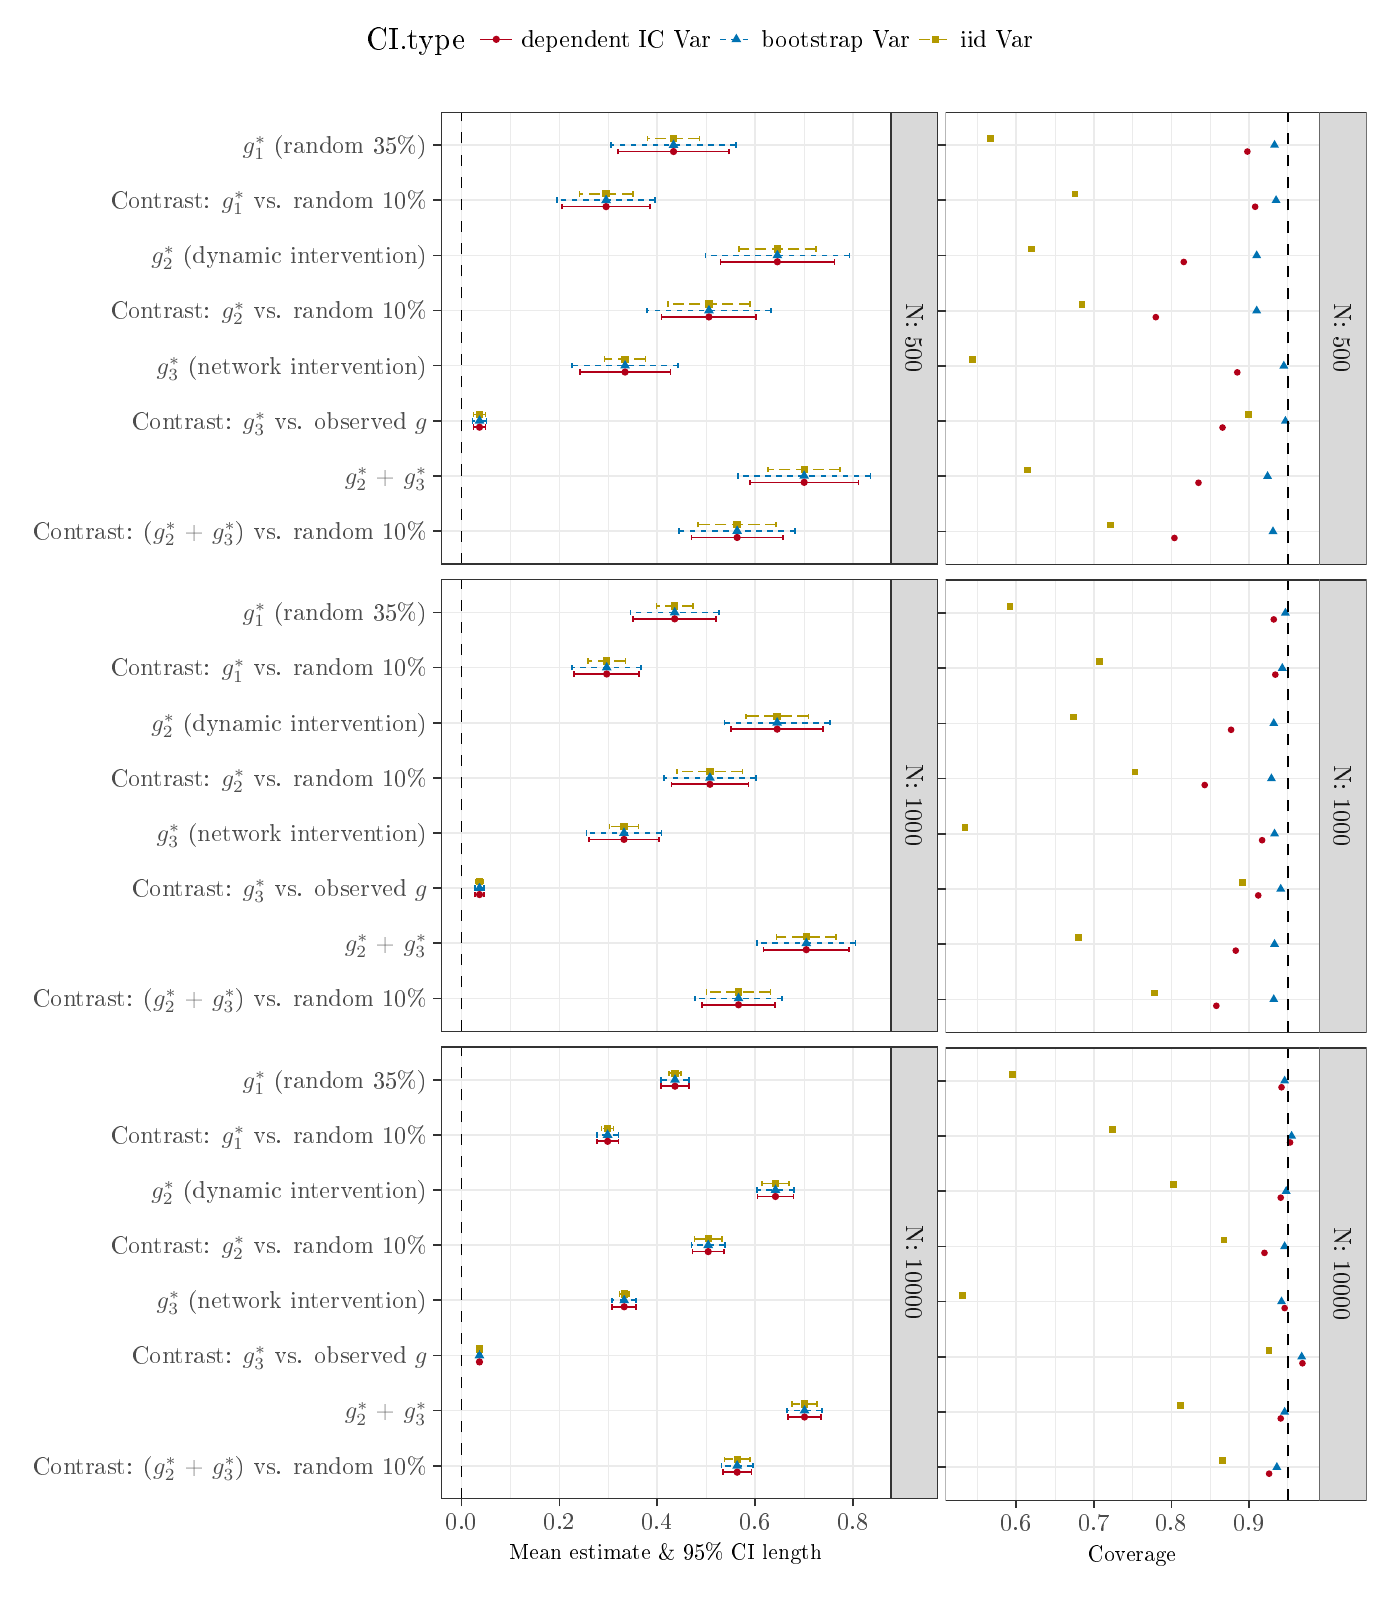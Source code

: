 % Created by tikzDevice version 0.10.1 on 2017-02-12 16:05:23
% !TEX encoding = UTF-8 Unicode
\documentclass[english]{article}
\nonstopmode

\usepackage{tikz}

\usepackage[active,tightpage,psfixbb]{preview}

\PreviewEnvironment{pgfpicture}

\setlength\PreviewBorder{0pt}

\newcommand{\SweaveOpts}[1]{}  % do not interfere with LaTeX
\newcommand{\SweaveInput}[1]{} % because they are not real TeX commands
\newcommand{\Sexpr}[1]{}       % will only be parsed by R

 % \documentclass[a4paper]{article}
\usepackage[T1]{fontenc}
\usepackage[latin9]{inputenc} % \usepackage[utf8]{inputenc}
\usepackage{geometry}
% \geometry{verbose,tmargin=2cm,bmargin=2cm,lmargin=3cm,rmargin=3cm}
\usepackage{amsthm, amsmath,amssymb} % ,amsfonts
\usepackage{setspace}
\usepackage{esint}
\usepackage[authoryear]{natbib}
\onehalfspacing

\makeatletter
\usepackage{authblk}
\usepackage[multiple]{footmisc}
\usepackage{pdflscape}
\usepackage{booktabs}

% \usepackage{jheppub}
%%\usepackage[round]{natbib}
\usepackage[colorlinks=true,urlcolor=blue]{hyperref}
\usepackage{graphicx}
\usepackage{pdflscape}
\usepackage{color}
\usepackage{float}

\definecolor{blue}{rgb}{.2,.2,.7}
\definecolor{red}{rgb}{.7,.2,.2}
\definecolor{green}{rgb}{0,.6,.3}
\definecolor{gray}{rgb}{0.45,0.45,0.45}
\newcommand{\btext}[1]{\textcolor{blue}{#1}}
\newcommand{\rtext}[1]{\textcolor{red}{#1}}
\newcommand{\gtext}[1]{\textcolor{green}{#1}}
\newcommand{\wtext}[1]{\textcolor{white}{#1}}
\newcommand{\old}[1]{\textcolor{gray}{#1}}
\definecolor{gray90}{RGB}{229,229,229}
\definecolor{gray77}{RGB}{196,196,196}
\definecolor{gray60}{RGB}{153,153,153}

\renewcommand{\thefootnote}{\alph{footnote}}
%%\newcommand{\acronym}[1]{\textsc{#1}}
%%\newcommand{\class}[1]{\mbox{\textsf{#1}}}
\newcommand{\code}[1]{\mbox{\texttt{#1}}}
\newcommand{\pkg}[1]{{\normalfont\fontseries{b}\selectfont #1}}
\newcommand{\proglang}[1]{\textsf{#1}}

\newcommand\XOR{\mathbin{\char`\^}}
\newcommand\independent{\protect\mathpalette{\protect\independenT}{\perp}}
\def\independenT#1#2{\mathrel{\rlap{$#1#2$}\mkern2mu{#1#2}}}

\theoremstyle{plain}
\newtheorem*{thm*}{\protect\theoremname}
\theoremstyle{plain}
\newtheorem*{lem*}{\protect\lemmaname}

\makeatother
\usepackage{babel}
\providecommand{\lemmaname}{Lemma}
\providecommand{\theoremname}{Theorem}


%\VignetteEngine{knitr::knitr}
%\VignetteIndexEntry{Introduction}



\begin{document}

\begin{tikzpicture}[x=1pt,y=1pt]
\definecolor{fillColor}{RGB}{255,255,255}
\path[use as bounding box,fill=fillColor,fill opacity=0.00] (0,0) rectangle (505.89,578.16);
\begin{scope}
\path[clip] (  0.00,  0.00) rectangle (505.89,578.16);
\definecolor{fillColor}{RGB}{255,255,255}

\path[fill=fillColor] (126.74,551.03) rectangle (379.15,576.86);
\end{scope}
\begin{scope}
\path[clip] (  0.00,  0.00) rectangle (505.89,578.16);
\definecolor{drawColor}{RGB}{0,0,0}

\node[text=drawColor,anchor=base west,inner sep=0pt, outer sep=0pt, scale=  1.10] at (132.43,560.15) {CI.type};
\end{scope}
\begin{scope}
\path[clip] (  0.00,  0.00) rectangle (505.89,578.16);
\definecolor{fillColor}{RGB}{255,255,255}

\path[fill=fillColor] (172.09,556.72) rectangle (186.54,571.17);
\end{scope}
\begin{scope}
\path[clip] (  0.00,  0.00) rectangle (505.89,578.16);
\definecolor{fillColor}{RGB}{178,0,25}

\path[fill=fillColor] (179.32,563.94) circle (  1.32);
\end{scope}
\begin{scope}
\path[clip] (  0.00,  0.00) rectangle (505.89,578.16);
\definecolor{drawColor}{RGB}{178,0,25}

\path[draw=drawColor,line width= 0.6pt,line join=round] (173.53,563.94) -- (185.10,563.94);
\end{scope}
\begin{scope}
\path[clip] (  0.00,  0.00) rectangle (505.89,578.16);
\definecolor{fillColor}{RGB}{255,255,255}

\path[fill=fillColor] (258.85,556.72) rectangle (273.31,571.17);
\end{scope}
\begin{scope}
\path[clip] (  0.00,  0.00) rectangle (505.89,578.16);
\definecolor{fillColor}{RGB}{0,114,178}

\path[fill=fillColor] (266.08,565.99) --
	(267.86,562.92) --
	(264.30,562.92) --
	cycle;
\end{scope}
\begin{scope}
\path[clip] (  0.00,  0.00) rectangle (505.89,578.16);
\definecolor{drawColor}{RGB}{0,114,178}

\path[draw=drawColor,line width= 0.6pt,dash pattern=on 2pt off 2pt ,line join=round] (260.30,563.94) -- (271.86,563.94);
\end{scope}
\begin{scope}
\path[clip] (  0.00,  0.00) rectangle (505.89,578.16);
\definecolor{fillColor}{RGB}{255,255,255}

\path[fill=fillColor] (330.78,556.72) rectangle (345.24,571.17);
\end{scope}
\begin{scope}
\path[clip] (  0.00,  0.00) rectangle (505.89,578.16);
\definecolor{fillColor}{RGB}{178,153,0}

\path[fill=fillColor] (336.69,562.62) --
	(339.33,562.62) --
	(339.33,565.26) --
	(336.69,565.26) --
	cycle;
\end{scope}
\begin{scope}
\path[clip] (  0.00,  0.00) rectangle (505.89,578.16);
\definecolor{drawColor}{RGB}{178,153,0}

\path[draw=drawColor,line width= 0.6pt,dash pattern=on 4pt off 2pt ,line join=round] (332.23,563.94) -- (343.79,563.94);
\end{scope}
\begin{scope}
\path[clip] (  0.00,  0.00) rectangle (505.89,578.16);
\definecolor{drawColor}{RGB}{0,0,0}

\node[text=drawColor,anchor=base west,inner sep=0pt, outer sep=0pt, scale=  0.88] at (188.35,560.91) {dependent IC Var};
\end{scope}
\begin{scope}
\path[clip] (  0.00,  0.00) rectangle (505.89,578.16);
\definecolor{drawColor}{RGB}{0,0,0}

\node[text=drawColor,anchor=base west,inner sep=0pt, outer sep=0pt, scale=  0.88] at (275.11,560.91) {bootstrap Var};
\end{scope}
\begin{scope}
\path[clip] (  0.00,  0.00) rectangle (505.89,578.16);
\definecolor{drawColor}{RGB}{0,0,0}

\node[text=drawColor,anchor=base west,inner sep=0pt, outer sep=0pt, scale=  0.88] at (347.04,560.91) {iid Var};
\end{scope}
\begin{scope}
\path[clip] (  0.00,  0.00) rectangle (338.95,549.73);
\definecolor{drawColor}{RGB}{255,255,255}
\definecolor{fillColor}{RGB}{255,255,255}

\path[draw=drawColor,line width= 0.6pt,line join=round,line cap=round,fill=fillColor] (  0.00,  0.00) rectangle (338.95,549.73);
\end{scope}
\begin{scope}
\path[clip] (159.38,374.31) rectangle (321.89,537.68);
\definecolor{fillColor}{RGB}{255,255,255}

\path[fill=fillColor] (159.38,374.31) rectangle (321.89,537.68);
\definecolor{drawColor}{gray}{0.92}

\path[draw=drawColor,line width= 0.3pt,line join=round] (184.46,374.31) --
	(184.46,537.68);

\path[draw=drawColor,line width= 0.3pt,line join=round] (219.83,374.31) --
	(219.83,537.68);

\path[draw=drawColor,line width= 0.3pt,line join=round] (255.21,374.31) --
	(255.21,537.68);

\path[draw=drawColor,line width= 0.3pt,line join=round] (290.58,374.31) --
	(290.58,537.68);

\path[draw=drawColor,line width= 0.6pt,line join=round] (159.38,386.26) --
	(321.89,386.26);

\path[draw=drawColor,line width= 0.6pt,line join=round] (159.38,406.19) --
	(321.89,406.19);

\path[draw=drawColor,line width= 0.6pt,line join=round] (159.38,426.11) --
	(321.89,426.11);

\path[draw=drawColor,line width= 0.6pt,line join=round] (159.38,446.03) --
	(321.89,446.03);

\path[draw=drawColor,line width= 0.6pt,line join=round] (159.38,465.96) --
	(321.89,465.96);

\path[draw=drawColor,line width= 0.6pt,line join=round] (159.38,485.88) --
	(321.89,485.88);

\path[draw=drawColor,line width= 0.6pt,line join=round] (159.38,505.80) --
	(321.89,505.80);

\path[draw=drawColor,line width= 0.6pt,line join=round] (159.38,525.73) --
	(321.89,525.73);

\path[draw=drawColor,line width= 0.6pt,line join=round] (166.77,374.31) --
	(166.77,537.68);

\path[draw=drawColor,line width= 0.6pt,line join=round] (202.14,374.31) --
	(202.14,537.68);

\path[draw=drawColor,line width= 0.6pt,line join=round] (237.52,374.31) --
	(237.52,537.68);

\path[draw=drawColor,line width= 0.6pt,line join=round] (272.89,374.31) --
	(272.89,537.68);

\path[draw=drawColor,line width= 0.6pt,line join=round] (308.27,374.31) --
	(308.27,537.68);
\definecolor{fillColor}{RGB}{178,153,0}

\path[fill=fillColor] (265.04,387.27) --
	(267.68,387.27) --
	(267.68,389.91) --
	(265.04,389.91) --
	cycle;
\definecolor{fillColor}{RGB}{0,114,178}

\path[fill=fillColor] (266.36,388.32) --
	(268.14,385.24) --
	(264.59,385.24) --
	cycle;
\definecolor{fillColor}{RGB}{178,0,25}

\path[fill=fillColor] (266.36,383.94) circle (  1.32);
\definecolor{fillColor}{RGB}{178,153,0}

\path[fill=fillColor] (289.26,407.19) --
	(291.90,407.19) --
	(291.90,409.83) --
	(289.26,409.83) --
	cycle;
\definecolor{fillColor}{RGB}{0,114,178}

\path[fill=fillColor] (290.58,408.24) --
	(292.36,405.16) --
	(288.80,405.16) --
	cycle;
\definecolor{fillColor}{RGB}{178,0,25}

\path[fill=fillColor] (290.58,403.86) circle (  1.32);
\definecolor{fillColor}{RGB}{178,153,0}

\path[fill=fillColor] (171.95,427.11) --
	(174.59,427.11) --
	(174.59,429.75) --
	(171.95,429.75) --
	cycle;
\definecolor{fillColor}{RGB}{0,114,178}

\path[fill=fillColor] (173.27,428.16) --
	(175.04,425.08) --
	(171.49,425.08) --
	cycle;
\definecolor{fillColor}{RGB}{178,0,25}

\path[fill=fillColor] (173.27,423.79) circle (  1.32);
\definecolor{fillColor}{RGB}{178,153,0}

\path[fill=fillColor] (224.54,447.04) --
	(227.18,447.04) --
	(227.18,449.68) --
	(224.54,449.68) --
	cycle;
\definecolor{fillColor}{RGB}{0,114,178}

\path[fill=fillColor] (225.86,448.09) --
	(227.64,445.01) --
	(224.09,445.01) --
	cycle;
\definecolor{fillColor}{RGB}{178,0,25}

\path[fill=fillColor] (225.86,443.71) circle (  1.32);
\definecolor{fillColor}{RGB}{178,153,0}

\path[fill=fillColor] (254.85,466.96) --
	(257.49,466.96) --
	(257.49,469.60) --
	(254.85,469.60) --
	cycle;
\definecolor{fillColor}{RGB}{0,114,178}

\path[fill=fillColor] (256.17,468.01) --
	(257.95,464.93) --
	(254.40,464.93) --
	cycle;
\definecolor{fillColor}{RGB}{178,0,25}

\path[fill=fillColor] (256.17,463.63) circle (  1.32);
\definecolor{fillColor}{RGB}{178,153,0}

\path[fill=fillColor] (279.58,486.88) --
	(282.22,486.88) --
	(282.22,489.52) --
	(279.58,489.52) --
	cycle;
\definecolor{fillColor}{RGB}{0,114,178}

\path[fill=fillColor] (280.90,487.93) --
	(282.68,484.85) --
	(279.12,484.85) --
	cycle;
\definecolor{fillColor}{RGB}{178,0,25}

\path[fill=fillColor] (280.90,483.56) circle (  1.32);
\definecolor{fillColor}{RGB}{178,153,0}

\path[fill=fillColor] (217.69,506.81) --
	(220.33,506.81) --
	(220.33,509.45) --
	(217.69,509.45) --
	cycle;
\definecolor{fillColor}{RGB}{0,114,178}

\path[fill=fillColor] (219.01,507.86) --
	(220.79,504.78) --
	(217.23,504.78) --
	cycle;
\definecolor{fillColor}{RGB}{178,0,25}

\path[fill=fillColor] (219.01,503.48) circle (  1.32);
\definecolor{fillColor}{RGB}{178,153,0}

\path[fill=fillColor] (242.06,526.73) --
	(244.70,526.73) --
	(244.70,529.37) --
	(242.06,529.37) --
	cycle;
\definecolor{fillColor}{RGB}{0,114,178}

\path[fill=fillColor] (243.38,527.78) --
	(245.15,524.70) --
	(241.60,524.70) --
	cycle;
\definecolor{fillColor}{RGB}{178,0,25}

\path[fill=fillColor] (243.38,523.40) circle (  1.32);
\definecolor{drawColor}{RGB}{178,153,0}

\path[draw=drawColor,line width= 0.6pt,dash pattern=on 4pt off 2pt ,line join=round] (280.46,387.59) --
	(280.46,389.58);

\path[draw=drawColor,line width= 0.6pt,dash pattern=on 4pt off 2pt ,line join=round] (280.46,388.59) --
	(252.26,388.59);

\path[draw=drawColor,line width= 0.6pt,dash pattern=on 4pt off 2pt ,line join=round] (252.26,387.59) --
	(252.26,389.58);
\definecolor{drawColor}{RGB}{0,114,178}

\path[draw=drawColor,line width= 0.6pt,dash pattern=on 2pt off 2pt ,line join=round] (287.29,385.27) --
	(287.29,387.26);

\path[draw=drawColor,line width= 0.6pt,dash pattern=on 2pt off 2pt ,line join=round] (287.29,386.26) --
	(245.43,386.26);

\path[draw=drawColor,line width= 0.6pt,dash pattern=on 2pt off 2pt ,line join=round] (245.43,385.27) --
	(245.43,387.26);
\definecolor{drawColor}{RGB}{178,0,25}

\path[draw=drawColor,line width= 0.6pt,line join=round] (282.85,382.94) --
	(282.85,384.93);

\path[draw=drawColor,line width= 0.6pt,line join=round] (282.85,383.94) --
	(249.88,383.94);

\path[draw=drawColor,line width= 0.6pt,line join=round] (249.88,382.94) --
	(249.88,384.93);
\definecolor{drawColor}{RGB}{178,153,0}

\path[draw=drawColor,line width= 0.6pt,dash pattern=on 4pt off 2pt ,line join=round] (303.61,407.51) --
	(303.61,409.51);

\path[draw=drawColor,line width= 0.6pt,dash pattern=on 4pt off 2pt ,line join=round] (303.61,408.51) --
	(277.55,408.51);

\path[draw=drawColor,line width= 0.6pt,dash pattern=on 4pt off 2pt ,line join=round] (277.55,407.51) --
	(277.55,409.51);
\definecolor{drawColor}{RGB}{0,114,178}

\path[draw=drawColor,line width= 0.6pt,dash pattern=on 2pt off 2pt ,line join=round] (314.50,405.19) --
	(314.50,407.18);

\path[draw=drawColor,line width= 0.6pt,dash pattern=on 2pt off 2pt ,line join=round] (314.50,406.19) --
	(266.66,406.19);

\path[draw=drawColor,line width= 0.6pt,dash pattern=on 2pt off 2pt ,line join=round] (266.66,405.19) --
	(266.66,407.18);
\definecolor{drawColor}{RGB}{178,0,25}

\path[draw=drawColor,line width= 0.6pt,line join=round] (310.20,402.87) --
	(310.20,404.86);

\path[draw=drawColor,line width= 0.6pt,line join=round] (310.20,403.86) --
	(270.95,403.86);

\path[draw=drawColor,line width= 0.6pt,line join=round] (270.95,402.87) --
	(270.95,404.86);
\definecolor{drawColor}{RGB}{178,153,0}

\path[draw=drawColor,line width= 0.6pt,dash pattern=on 4pt off 2pt ,line join=round] (175.41,427.44) --
	(175.41,429.43);

\path[draw=drawColor,line width= 0.6pt,dash pattern=on 4pt off 2pt ,line join=round] (175.41,428.43) --
	(171.12,428.43);

\path[draw=drawColor,line width= 0.6pt,dash pattern=on 4pt off 2pt ,line join=round] (171.12,427.44) --
	(171.12,429.43);
\definecolor{drawColor}{RGB}{0,114,178}

\path[draw=drawColor,line width= 0.6pt,dash pattern=on 2pt off 2pt ,line join=round] (175.76,425.11) --
	(175.76,427.11);

\path[draw=drawColor,line width= 0.6pt,dash pattern=on 2pt off 2pt ,line join=round] (175.76,426.11) --
	(170.78,426.11);

\path[draw=drawColor,line width= 0.6pt,dash pattern=on 2pt off 2pt ,line join=round] (170.78,425.11) --
	(170.78,427.11);
\definecolor{drawColor}{RGB}{178,0,25}

\path[draw=drawColor,line width= 0.6pt,line join=round] (175.46,422.79) --
	(175.46,424.78);

\path[draw=drawColor,line width= 0.6pt,line join=round] (175.46,423.79) --
	(171.08,423.79);

\path[draw=drawColor,line width= 0.6pt,line join=round] (171.08,422.79) --
	(171.08,424.78);
\definecolor{drawColor}{RGB}{178,153,0}

\path[draw=drawColor,line width= 0.6pt,dash pattern=on 4pt off 2pt ,line join=round] (233.25,447.36) --
	(233.25,449.35);

\path[draw=drawColor,line width= 0.6pt,dash pattern=on 4pt off 2pt ,line join=round] (233.25,448.36) --
	(218.47,448.36);

\path[draw=drawColor,line width= 0.6pt,dash pattern=on 4pt off 2pt ,line join=round] (218.47,447.36) --
	(218.47,449.35);
\definecolor{drawColor}{RGB}{0,114,178}

\path[draw=drawColor,line width= 0.6pt,dash pattern=on 2pt off 2pt ,line join=round] (245.02,445.04) --
	(245.02,447.03);

\path[draw=drawColor,line width= 0.6pt,dash pattern=on 2pt off 2pt ,line join=round] (245.02,446.03) --
	(206.71,446.03);

\path[draw=drawColor,line width= 0.6pt,dash pattern=on 2pt off 2pt ,line join=round] (206.71,445.04) --
	(206.71,447.03);
\definecolor{drawColor}{RGB}{178,0,25}

\path[draw=drawColor,line width= 0.6pt,line join=round] (242.25,442.71) --
	(242.25,444.70);

\path[draw=drawColor,line width= 0.6pt,line join=round] (242.25,443.71) --
	(209.48,443.71);

\path[draw=drawColor,line width= 0.6pt,line join=round] (209.48,442.71) --
	(209.48,444.70);
\definecolor{drawColor}{RGB}{178,153,0}

\path[draw=drawColor,line width= 0.6pt,dash pattern=on 4pt off 2pt ,line join=round] (271.03,467.28) --
	(271.03,469.28);

\path[draw=drawColor,line width= 0.6pt,dash pattern=on 4pt off 2pt ,line join=round] (271.03,468.28) --
	(241.32,468.28);

\path[draw=drawColor,line width= 0.6pt,dash pattern=on 4pt off 2pt ,line join=round] (241.32,467.28) --
	(241.32,469.28);
\definecolor{drawColor}{RGB}{0,114,178}

\path[draw=drawColor,line width= 0.6pt,dash pattern=on 2pt off 2pt ,line join=round] (278.54,464.96) --
	(278.54,466.95);

\path[draw=drawColor,line width= 0.6pt,dash pattern=on 2pt off 2pt ,line join=round] (278.54,465.96) --
	(233.81,465.96);

\path[draw=drawColor,line width= 0.6pt,dash pattern=on 2pt off 2pt ,line join=round] (233.81,464.96) --
	(233.81,466.95);
\definecolor{drawColor}{RGB}{178,0,25}

\path[draw=drawColor,line width= 0.6pt,line join=round] (273.26,462.64) --
	(273.26,464.63);

\path[draw=drawColor,line width= 0.6pt,line join=round] (273.26,463.63) --
	(239.09,463.63);

\path[draw=drawColor,line width= 0.6pt,line join=round] (239.09,462.64) --
	(239.09,464.63);
\definecolor{drawColor}{RGB}{178,153,0}

\path[draw=drawColor,line width= 0.6pt,dash pattern=on 4pt off 2pt ,line join=round] (294.81,487.21) --
	(294.81,489.20);

\path[draw=drawColor,line width= 0.6pt,dash pattern=on 4pt off 2pt ,line join=round] (294.81,488.20) --
	(266.99,488.20);

\path[draw=drawColor,line width= 0.6pt,dash pattern=on 4pt off 2pt ,line join=round] (266.99,487.21) --
	(266.99,489.20);
\definecolor{drawColor}{RGB}{0,114,178}

\path[draw=drawColor,line width= 0.6pt,dash pattern=on 2pt off 2pt ,line join=round] (306.94,484.88) --
	(306.94,486.88);

\path[draw=drawColor,line width= 0.6pt,dash pattern=on 2pt off 2pt ,line join=round] (306.94,485.88) --
	(254.87,485.88);

\path[draw=drawColor,line width= 0.6pt,dash pattern=on 2pt off 2pt ,line join=round] (254.87,484.88) --
	(254.87,486.88);
\definecolor{drawColor}{RGB}{178,0,25}

\path[draw=drawColor,line width= 0.6pt,line join=round] (301.51,482.56) --
	(301.51,484.55);

\path[draw=drawColor,line width= 0.6pt,line join=round] (301.51,483.56) --
	(260.29,483.56);

\path[draw=drawColor,line width= 0.6pt,line join=round] (260.29,482.56) --
	(260.29,484.55);
\definecolor{drawColor}{RGB}{178,153,0}

\path[draw=drawColor,line width= 0.6pt,dash pattern=on 4pt off 2pt ,line join=round] (228.66,507.13) --
	(228.66,509.12);

\path[draw=drawColor,line width= 0.6pt,dash pattern=on 4pt off 2pt ,line join=round] (228.66,508.13) --
	(209.36,508.13);

\path[draw=drawColor,line width= 0.6pt,dash pattern=on 4pt off 2pt ,line join=round] (209.36,507.13) --
	(209.36,509.12);
\definecolor{drawColor}{RGB}{0,114,178}

\path[draw=drawColor,line width= 0.6pt,dash pattern=on 2pt off 2pt ,line join=round] (236.67,504.81) --
	(236.67,506.80);

\path[draw=drawColor,line width= 0.6pt,dash pattern=on 2pt off 2pt ,line join=round] (236.67,505.80) --
	(201.35,505.80);

\path[draw=drawColor,line width= 0.6pt,dash pattern=on 2pt off 2pt ,line join=round] (201.35,504.81) --
	(201.35,506.80);
\definecolor{drawColor}{RGB}{178,0,25}

\path[draw=drawColor,line width= 0.6pt,line join=round] (234.89,502.48) --
	(234.89,504.48);

\path[draw=drawColor,line width= 0.6pt,line join=round] (234.89,503.48) --
	(203.13,503.48);

\path[draw=drawColor,line width= 0.6pt,line join=round] (203.13,502.48) --
	(203.13,504.48);
\definecolor{drawColor}{RGB}{178,153,0}

\path[draw=drawColor,line width= 0.6pt,dash pattern=on 4pt off 2pt ,line join=round] (252.73,527.06) --
	(252.73,529.05);

\path[draw=drawColor,line width= 0.6pt,dash pattern=on 4pt off 2pt ,line join=round] (252.73,528.05) --
	(234.03,528.05);

\path[draw=drawColor,line width= 0.6pt,dash pattern=on 4pt off 2pt ,line join=round] (234.03,527.06) --
	(234.03,529.05);
\definecolor{drawColor}{RGB}{0,114,178}

\path[draw=drawColor,line width= 0.6pt,dash pattern=on 2pt off 2pt ,line join=round] (265.87,524.73) --
	(265.87,526.72);

\path[draw=drawColor,line width= 0.6pt,dash pattern=on 2pt off 2pt ,line join=round] (265.87,525.73) --
	(220.89,525.73);

\path[draw=drawColor,line width= 0.6pt,dash pattern=on 2pt off 2pt ,line join=round] (220.89,524.73) --
	(220.89,526.72);
\definecolor{drawColor}{RGB}{178,0,25}

\path[draw=drawColor,line width= 0.6pt,line join=round] (263.38,522.41) --
	(263.38,524.40);

\path[draw=drawColor,line width= 0.6pt,line join=round] (263.38,523.40) --
	(223.37,523.40);

\path[draw=drawColor,line width= 0.6pt,line join=round] (223.37,522.41) --
	(223.37,524.40);
\definecolor{drawColor}{RGB}{0,0,0}

\path[draw=drawColor,line width= 0.6pt,dash pattern=on 4pt off 4pt ,line join=round] (166.77,374.31) -- (166.77,537.68);
\definecolor{drawColor}{gray}{0.20}

\path[draw=drawColor,line width= 0.6pt,line join=round,line cap=round] (159.38,374.31) rectangle (321.89,537.68);
\end{scope}
\begin{scope}
\path[clip] (159.38,205.44) rectangle (321.89,368.81);
\definecolor{fillColor}{RGB}{255,255,255}

\path[fill=fillColor] (159.38,205.44) rectangle (321.89,368.81);
\definecolor{drawColor}{gray}{0.92}

\path[draw=drawColor,line width= 0.3pt,line join=round] (184.46,205.44) --
	(184.46,368.81);

\path[draw=drawColor,line width= 0.3pt,line join=round] (219.83,205.44) --
	(219.83,368.81);

\path[draw=drawColor,line width= 0.3pt,line join=round] (255.21,205.44) --
	(255.21,368.81);

\path[draw=drawColor,line width= 0.3pt,line join=round] (290.58,205.44) --
	(290.58,368.81);

\path[draw=drawColor,line width= 0.6pt,line join=round] (159.38,217.39) --
	(321.89,217.39);

\path[draw=drawColor,line width= 0.6pt,line join=round] (159.38,237.31) --
	(321.89,237.31);

\path[draw=drawColor,line width= 0.6pt,line join=round] (159.38,257.24) --
	(321.89,257.24);

\path[draw=drawColor,line width= 0.6pt,line join=round] (159.38,277.16) --
	(321.89,277.16);

\path[draw=drawColor,line width= 0.6pt,line join=round] (159.38,297.08) --
	(321.89,297.08);

\path[draw=drawColor,line width= 0.6pt,line join=round] (159.38,317.01) --
	(321.89,317.01);

\path[draw=drawColor,line width= 0.6pt,line join=round] (159.38,336.93) --
	(321.89,336.93);

\path[draw=drawColor,line width= 0.6pt,line join=round] (159.38,356.85) --
	(321.89,356.85);

\path[draw=drawColor,line width= 0.6pt,line join=round] (166.77,205.44) --
	(166.77,368.81);

\path[draw=drawColor,line width= 0.6pt,line join=round] (202.14,205.44) --
	(202.14,368.81);

\path[draw=drawColor,line width= 0.6pt,line join=round] (237.52,205.44) --
	(237.52,368.81);

\path[draw=drawColor,line width= 0.6pt,line join=round] (272.89,205.44) --
	(272.89,368.81);

\path[draw=drawColor,line width= 0.6pt,line join=round] (308.27,205.44) --
	(308.27,368.81);
\definecolor{fillColor}{RGB}{178,153,0}

\path[fill=fillColor] (265.54,218.40) --
	(268.18,218.40) --
	(268.18,221.03) --
	(265.54,221.03) --
	cycle;
\definecolor{fillColor}{RGB}{0,114,178}

\path[fill=fillColor] (266.86,219.44) --
	(268.64,216.36) --
	(265.09,216.36) --
	cycle;
\definecolor{fillColor}{RGB}{178,0,25}

\path[fill=fillColor] (266.86,215.07) circle (  1.32);
\definecolor{fillColor}{RGB}{178,153,0}

\path[fill=fillColor] (290.03,238.32) --
	(292.67,238.32) --
	(292.67,240.96) --
	(290.03,240.96) --
	cycle;
\definecolor{fillColor}{RGB}{0,114,178}

\path[fill=fillColor] (291.35,239.37) --
	(293.13,236.29) --
	(289.57,236.29) --
	cycle;
\definecolor{fillColor}{RGB}{178,0,25}

\path[fill=fillColor] (291.35,234.99) circle (  1.32);
\definecolor{fillColor}{RGB}{178,153,0}

\path[fill=fillColor] (171.95,258.24) --
	(174.59,258.24) --
	(174.59,260.88) --
	(171.95,260.88) --
	cycle;
\definecolor{fillColor}{RGB}{0,114,178}

\path[fill=fillColor] (173.27,259.29) --
	(175.05,256.21) --
	(171.49,256.21) --
	cycle;
\definecolor{fillColor}{RGB}{178,0,25}

\path[fill=fillColor] (173.27,254.91) circle (  1.32);
\definecolor{fillColor}{RGB}{178,153,0}

\path[fill=fillColor] (224.16,278.17) --
	(226.80,278.17) --
	(226.80,280.81) --
	(224.16,280.81) --
	cycle;
\definecolor{fillColor}{RGB}{0,114,178}

\path[fill=fillColor] (225.48,279.21) --
	(227.25,276.14) --
	(223.70,276.14) --
	cycle;
\definecolor{fillColor}{RGB}{178,0,25}

\path[fill=fillColor] (225.48,274.84) circle (  1.32);
\definecolor{fillColor}{RGB}{178,153,0}

\path[fill=fillColor] (255.21,298.09) --
	(257.85,298.09) --
	(257.85,300.73) --
	(255.21,300.73) --
	cycle;
\definecolor{fillColor}{RGB}{0,114,178}

\path[fill=fillColor] (256.53,299.14) --
	(258.30,296.06) --
	(254.75,296.06) --
	cycle;
\definecolor{fillColor}{RGB}{178,0,25}

\path[fill=fillColor] (256.53,294.76) circle (  1.32);
\definecolor{fillColor}{RGB}{178,153,0}

\path[fill=fillColor] (279.50,318.01) --
	(282.14,318.01) --
	(282.14,320.65) --
	(279.50,320.65) --
	cycle;
\definecolor{fillColor}{RGB}{0,114,178}

\path[fill=fillColor] (280.82,319.06) --
	(282.59,315.98) --
	(279.04,315.98) --
	cycle;
\definecolor{fillColor}{RGB}{178,0,25}

\path[fill=fillColor] (280.82,314.68) circle (  1.32);
\definecolor{fillColor}{RGB}{178,153,0}

\path[fill=fillColor] (217.91,337.94) --
	(220.55,337.94) --
	(220.55,340.58) --
	(217.91,340.58) --
	cycle;
\definecolor{fillColor}{RGB}{0,114,178}

\path[fill=fillColor] (219.23,338.98) --
	(221.01,335.91) --
	(217.45,335.91) --
	cycle;
\definecolor{fillColor}{RGB}{178,0,25}

\path[fill=fillColor] (219.23,334.61) circle (  1.32);
\definecolor{fillColor}{RGB}{178,153,0}

\path[fill=fillColor] (242.47,357.86) --
	(245.11,357.86) --
	(245.11,360.50) --
	(242.47,360.50) --
	cycle;
\definecolor{fillColor}{RGB}{0,114,178}

\path[fill=fillColor] (243.79,358.91) --
	(245.57,355.83) --
	(242.02,355.83) --
	cycle;
\definecolor{fillColor}{RGB}{178,0,25}

\path[fill=fillColor] (243.79,354.53) circle (  1.32);
\definecolor{drawColor}{RGB}{178,153,0}

\path[draw=drawColor,line width= 0.6pt,dash pattern=on 4pt off 2pt ,line join=round] (278.43,218.72) --
	(278.43,220.71);

\path[draw=drawColor,line width= 0.6pt,dash pattern=on 4pt off 2pt ,line join=round] (278.43,219.72) --
	(255.30,219.72);

\path[draw=drawColor,line width= 0.6pt,dash pattern=on 4pt off 2pt ,line join=round] (255.30,218.72) --
	(255.30,220.71);
\definecolor{drawColor}{RGB}{0,114,178}

\path[draw=drawColor,line width= 0.6pt,dash pattern=on 2pt off 2pt ,line join=round] (282.63,216.39) --
	(282.63,218.39);

\path[draw=drawColor,line width= 0.6pt,dash pattern=on 2pt off 2pt ,line join=round] (282.63,217.39) --
	(251.10,217.39);

\path[draw=drawColor,line width= 0.6pt,dash pattern=on 2pt off 2pt ,line join=round] (251.10,216.39) --
	(251.10,218.39);
\definecolor{drawColor}{RGB}{178,0,25}

\path[draw=drawColor,line width= 0.6pt,line join=round] (280.16,214.07) --
	(280.16,216.06);

\path[draw=drawColor,line width= 0.6pt,line join=round] (280.16,215.07) --
	(253.56,215.07);

\path[draw=drawColor,line width= 0.6pt,line join=round] (253.56,214.07) --
	(253.56,216.06);
\definecolor{drawColor}{RGB}{178,153,0}

\path[draw=drawColor,line width= 0.6pt,dash pattern=on 4pt off 2pt ,line join=round] (302.16,238.64) --
	(302.16,240.63);

\path[draw=drawColor,line width= 0.6pt,dash pattern=on 4pt off 2pt ,line join=round] (302.16,239.64) --
	(280.54,239.64);

\path[draw=drawColor,line width= 0.6pt,dash pattern=on 4pt off 2pt ,line join=round] (280.54,238.64) --
	(280.54,240.63);
\definecolor{drawColor}{RGB}{0,114,178}

\path[draw=drawColor,line width= 0.6pt,dash pattern=on 2pt off 2pt ,line join=round] (309.12,236.32) --
	(309.12,238.31);

\path[draw=drawColor,line width= 0.6pt,dash pattern=on 2pt off 2pt ,line join=round] (309.12,237.31) --
	(273.57,237.31);

\path[draw=drawColor,line width= 0.6pt,dash pattern=on 2pt off 2pt ,line join=round] (273.57,236.32) --
	(273.57,238.31);
\definecolor{drawColor}{RGB}{178,0,25}

\path[draw=drawColor,line width= 0.6pt,line join=round] (306.77,233.99) --
	(306.77,235.99);

\path[draw=drawColor,line width= 0.6pt,line join=round] (306.77,234.99) --
	(275.93,234.99);

\path[draw=drawColor,line width= 0.6pt,line join=round] (275.93,233.99) --
	(275.93,235.99);
\definecolor{drawColor}{RGB}{178,153,0}

\path[draw=drawColor,line width= 0.6pt,dash pattern=on 4pt off 2pt ,line join=round] (174.73,258.57) --
	(174.73,260.56);

\path[draw=drawColor,line width= 0.6pt,dash pattern=on 4pt off 2pt ,line join=round] (174.73,259.56) --
	(171.81,259.56);

\path[draw=drawColor,line width= 0.6pt,dash pattern=on 4pt off 2pt ,line join=round] (171.81,258.57) --
	(171.81,260.56);
\definecolor{drawColor}{RGB}{0,114,178}

\path[draw=drawColor,line width= 0.6pt,dash pattern=on 2pt off 2pt ,line join=round] (175.00,256.24) --
	(175.00,258.23);

\path[draw=drawColor,line width= 0.6pt,dash pattern=on 2pt off 2pt ,line join=round] (175.00,257.24) --
	(171.54,257.24);

\path[draw=drawColor,line width= 0.6pt,dash pattern=on 2pt off 2pt ,line join=round] (171.54,256.24) --
	(171.54,258.23);
\definecolor{drawColor}{RGB}{178,0,25}

\path[draw=drawColor,line width= 0.6pt,line join=round] (174.89,253.92) --
	(174.89,255.91);

\path[draw=drawColor,line width= 0.6pt,line join=round] (174.89,254.91) --
	(171.65,254.91);

\path[draw=drawColor,line width= 0.6pt,line join=round] (171.65,253.92) --
	(171.65,255.91);
\definecolor{drawColor}{RGB}{178,153,0}

\path[draw=drawColor,line width= 0.6pt,dash pattern=on 4pt off 2pt ,line join=round] (230.69,278.49) --
	(230.69,280.48);

\path[draw=drawColor,line width= 0.6pt,dash pattern=on 4pt off 2pt ,line join=round] (230.69,279.49) --
	(220.26,279.49);

\path[draw=drawColor,line width= 0.6pt,dash pattern=on 4pt off 2pt ,line join=round] (220.26,278.49) --
	(220.26,280.48);
\definecolor{drawColor}{RGB}{0,114,178}

\path[draw=drawColor,line width= 0.6pt,dash pattern=on 2pt off 2pt ,line join=round] (239.05,276.17) --
	(239.05,278.16);

\path[draw=drawColor,line width= 0.6pt,dash pattern=on 2pt off 2pt ,line join=round] (239.05,277.16) --
	(211.90,277.16);

\path[draw=drawColor,line width= 0.6pt,dash pattern=on 2pt off 2pt ,line join=round] (211.90,276.17) --
	(211.90,278.16);
\definecolor{drawColor}{RGB}{178,0,25}

\path[draw=drawColor,line width= 0.6pt,line join=round] (238.13,273.84) --
	(238.13,275.83);

\path[draw=drawColor,line width= 0.6pt,line join=round] (238.13,274.84) --
	(212.82,274.84);

\path[draw=drawColor,line width= 0.6pt,line join=round] (212.82,273.84) --
	(212.82,275.83);
\definecolor{drawColor}{RGB}{178,153,0}

\path[draw=drawColor,line width= 0.6pt,dash pattern=on 4pt off 2pt ,line join=round] (268.30,298.41) --
	(268.30,300.41);

\path[draw=drawColor,line width= 0.6pt,dash pattern=on 4pt off 2pt ,line join=round] (268.30,299.41) --
	(244.75,299.41);

\path[draw=drawColor,line width= 0.6pt,dash pattern=on 4pt off 2pt ,line join=round] (244.75,298.41) --
	(244.75,300.41);
\definecolor{drawColor}{RGB}{0,114,178}

\path[draw=drawColor,line width= 0.6pt,dash pattern=on 2pt off 2pt ,line join=round] (273.11,296.09) --
	(273.11,298.08);

\path[draw=drawColor,line width= 0.6pt,dash pattern=on 2pt off 2pt ,line join=round] (273.11,297.08) --
	(239.94,297.08);

\path[draw=drawColor,line width= 0.6pt,dash pattern=on 2pt off 2pt ,line join=round] (239.94,296.09) --
	(239.94,298.08);
\definecolor{drawColor}{RGB}{178,0,25}

\path[draw=drawColor,line width= 0.6pt,line join=round] (270.46,293.76) --
	(270.46,295.76);

\path[draw=drawColor,line width= 0.6pt,line join=round] (270.46,294.76) --
	(242.59,294.76);

\path[draw=drawColor,line width= 0.6pt,line join=round] (242.59,293.76) --
	(242.59,295.76);
\definecolor{drawColor}{RGB}{178,153,0}

\path[draw=drawColor,line width= 0.6pt,dash pattern=on 4pt off 2pt ,line join=round] (292.09,318.34) --
	(292.09,320.33);

\path[draw=drawColor,line width= 0.6pt,dash pattern=on 4pt off 2pt ,line join=round] (292.09,319.33) --
	(269.55,319.33);

\path[draw=drawColor,line width= 0.6pt,dash pattern=on 4pt off 2pt ,line join=round] (269.55,318.34) --
	(269.55,320.33);
\definecolor{drawColor}{RGB}{0,114,178}

\path[draw=drawColor,line width= 0.6pt,dash pattern=on 2pt off 2pt ,line join=round] (299.86,316.01) --
	(299.86,318.00);

\path[draw=drawColor,line width= 0.6pt,dash pattern=on 2pt off 2pt ,line join=round] (299.86,317.01) --
	(261.77,317.01);

\path[draw=drawColor,line width= 0.6pt,dash pattern=on 2pt off 2pt ,line join=round] (261.77,316.01) --
	(261.77,318.00);
\definecolor{drawColor}{RGB}{178,0,25}

\path[draw=drawColor,line width= 0.6pt,line join=round] (297.47,313.69) --
	(297.47,315.68);

\path[draw=drawColor,line width= 0.6pt,line join=round] (297.47,314.68) --
	(264.17,314.68);

\path[draw=drawColor,line width= 0.6pt,line join=round] (264.17,313.69) --
	(264.17,315.68);
\definecolor{drawColor}{RGB}{178,153,0}

\path[draw=drawColor,line width= 0.6pt,dash pattern=on 4pt off 2pt ,line join=round] (226.04,338.26) --
	(226.04,340.25);

\path[draw=drawColor,line width= 0.6pt,dash pattern=on 4pt off 2pt ,line join=round] (226.04,339.26) --
	(212.43,339.26);

\path[draw=drawColor,line width= 0.6pt,dash pattern=on 4pt off 2pt ,line join=round] (212.43,338.26) --
	(212.43,340.25);
\definecolor{drawColor}{RGB}{0,114,178}

\path[draw=drawColor,line width= 0.6pt,dash pattern=on 2pt off 2pt ,line join=round] (231.72,335.94) --
	(231.72,337.93);

\path[draw=drawColor,line width= 0.6pt,dash pattern=on 2pt off 2pt ,line join=round] (231.72,336.93) --
	(206.74,336.93);

\path[draw=drawColor,line width= 0.6pt,dash pattern=on 2pt off 2pt ,line join=round] (206.74,335.94) --
	(206.74,337.93);
\definecolor{drawColor}{RGB}{178,0,25}

\path[draw=drawColor,line width= 0.6pt,line join=round] (231.01,333.61) --
	(231.01,335.60);

\path[draw=drawColor,line width= 0.6pt,line join=round] (231.01,334.61) --
	(207.46,334.61);

\path[draw=drawColor,line width= 0.6pt,line join=round] (207.46,333.61) --
	(207.46,335.60);
\definecolor{drawColor}{RGB}{178,153,0}

\path[draw=drawColor,line width= 0.6pt,dash pattern=on 4pt off 2pt ,line join=round] (250.39,358.18) --
	(250.39,360.18);

\path[draw=drawColor,line width= 0.6pt,dash pattern=on 4pt off 2pt ,line join=round] (250.39,359.18) --
	(237.19,359.18);

\path[draw=drawColor,line width= 0.6pt,dash pattern=on 4pt off 2pt ,line join=round] (237.19,358.18) --
	(237.19,360.18);
\definecolor{drawColor}{RGB}{0,114,178}

\path[draw=drawColor,line width= 0.6pt,dash pattern=on 2pt off 2pt ,line join=round] (259.75,355.86) --
	(259.75,357.85);

\path[draw=drawColor,line width= 0.6pt,dash pattern=on 2pt off 2pt ,line join=round] (259.75,356.85) --
	(227.84,356.85);

\path[draw=drawColor,line width= 0.6pt,dash pattern=on 2pt off 2pt ,line join=round] (227.84,355.86) --
	(227.84,357.85);
\definecolor{drawColor}{RGB}{178,0,25}

\path[draw=drawColor,line width= 0.6pt,line join=round] (258.82,353.53) --
	(258.82,355.53);

\path[draw=drawColor,line width= 0.6pt,line join=round] (258.82,354.53) --
	(228.76,354.53);

\path[draw=drawColor,line width= 0.6pt,line join=round] (228.76,353.53) --
	(228.76,355.53);
\definecolor{drawColor}{RGB}{0,0,0}

\path[draw=drawColor,line width= 0.6pt,dash pattern=on 4pt off 4pt ,line join=round] (166.77,205.44) -- (166.77,368.81);
\definecolor{drawColor}{gray}{0.20}

\path[draw=drawColor,line width= 0.6pt,line join=round,line cap=round] (159.38,205.44) rectangle (321.89,368.81);
\end{scope}
\begin{scope}
\path[clip] (159.38, 36.56) rectangle (321.89,199.94);
\definecolor{fillColor}{RGB}{255,255,255}

\path[fill=fillColor] (159.38, 36.56) rectangle (321.89,199.94);
\definecolor{drawColor}{gray}{0.92}

\path[draw=drawColor,line width= 0.3pt,line join=round] (184.46, 36.56) --
	(184.46,199.94);

\path[draw=drawColor,line width= 0.3pt,line join=round] (219.83, 36.56) --
	(219.83,199.94);

\path[draw=drawColor,line width= 0.3pt,line join=round] (255.21, 36.56) --
	(255.21,199.94);

\path[draw=drawColor,line width= 0.3pt,line join=round] (290.58, 36.56) --
	(290.58,199.94);

\path[draw=drawColor,line width= 0.6pt,line join=round] (159.38, 48.52) --
	(321.89, 48.52);

\path[draw=drawColor,line width= 0.6pt,line join=round] (159.38, 68.44) --
	(321.89, 68.44);

\path[draw=drawColor,line width= 0.6pt,line join=round] (159.38, 88.37) --
	(321.89, 88.37);

\path[draw=drawColor,line width= 0.6pt,line join=round] (159.38,108.29) --
	(321.89,108.29);

\path[draw=drawColor,line width= 0.6pt,line join=round] (159.38,128.21) --
	(321.89,128.21);

\path[draw=drawColor,line width= 0.6pt,line join=round] (159.38,148.14) --
	(321.89,148.14);

\path[draw=drawColor,line width= 0.6pt,line join=round] (159.38,168.06) --
	(321.89,168.06);

\path[draw=drawColor,line width= 0.6pt,line join=round] (159.38,187.98) --
	(321.89,187.98);

\path[draw=drawColor,line width= 0.6pt,line join=round] (166.77, 36.56) --
	(166.77,199.94);

\path[draw=drawColor,line width= 0.6pt,line join=round] (202.14, 36.56) --
	(202.14,199.94);

\path[draw=drawColor,line width= 0.6pt,line join=round] (237.52, 36.56) --
	(237.52,199.94);

\path[draw=drawColor,line width= 0.6pt,line join=round] (272.89, 36.56) --
	(272.89,199.94);

\path[draw=drawColor,line width= 0.6pt,line join=round] (308.27, 36.56) --
	(308.27,199.94);
\definecolor{fillColor}{RGB}{178,153,0}

\path[fill=fillColor] (265.05, 49.52) --
	(267.69, 49.52) --
	(267.69, 52.16) --
	(265.05, 52.16) --
	cycle;
\definecolor{fillColor}{RGB}{0,114,178}

\path[fill=fillColor] (266.37, 50.57) --
	(268.15, 47.49) --
	(264.59, 47.49) --
	cycle;
\definecolor{fillColor}{RGB}{178,0,25}

\path[fill=fillColor] (266.37, 46.19) circle (  1.32);
\definecolor{fillColor}{RGB}{178,153,0}

\path[fill=fillColor] (289.39, 69.45) --
	(292.03, 69.45) --
	(292.03, 72.09) --
	(289.39, 72.09) --
	cycle;
\definecolor{fillColor}{RGB}{0,114,178}

\path[fill=fillColor] (290.71, 70.49) --
	(292.49, 67.42) --
	(288.93, 67.42) --
	cycle;
\definecolor{fillColor}{RGB}{178,0,25}

\path[fill=fillColor] (290.71, 66.12) circle (  1.32);
\definecolor{fillColor}{RGB}{178,153,0}

\path[fill=fillColor] (171.93, 89.37) --
	(174.57, 89.37) --
	(174.57, 92.01) --
	(171.93, 92.01) --
	cycle;
\definecolor{fillColor}{RGB}{0,114,178}

\path[fill=fillColor] (173.25, 90.42) --
	(175.02, 87.34) --
	(171.47, 87.34) --
	cycle;
\definecolor{fillColor}{RGB}{178,0,25}

\path[fill=fillColor] (173.25, 86.04) circle (  1.32);
\definecolor{fillColor}{RGB}{178,153,0}

\path[fill=fillColor] (224.23,109.29) --
	(226.87,109.29) --
	(226.87,111.93) --
	(224.23,111.93) --
	cycle;
\definecolor{fillColor}{RGB}{0,114,178}

\path[fill=fillColor] (225.55,110.34) --
	(227.33,107.26) --
	(223.77,107.26) --
	cycle;
\definecolor{fillColor}{RGB}{178,0,25}

\path[fill=fillColor] (225.55,105.96) circle (  1.32);
\definecolor{fillColor}{RGB}{178,153,0}

\path[fill=fillColor] (254.58,129.22) --
	(257.22,129.22) --
	(257.22,131.86) --
	(254.58,131.86) --
	cycle;
\definecolor{fillColor}{RGB}{0,114,178}

\path[fill=fillColor] (255.90,130.26) --
	(257.68,127.19) --
	(254.12,127.19) --
	cycle;
\definecolor{fillColor}{RGB}{178,0,25}

\path[fill=fillColor] (255.90,125.89) circle (  1.32);
\definecolor{fillColor}{RGB}{178,153,0}

\path[fill=fillColor] (278.89,149.14) --
	(281.53,149.14) --
	(281.53,151.78) --
	(278.89,151.78) --
	cycle;
\definecolor{fillColor}{RGB}{0,114,178}

\path[fill=fillColor] (280.21,150.19) --
	(281.99,147.11) --
	(278.43,147.11) --
	cycle;
\definecolor{fillColor}{RGB}{178,0,25}

\path[fill=fillColor] (280.21,145.81) circle (  1.32);
\definecolor{fillColor}{RGB}{178,153,0}

\path[fill=fillColor] (218.24,169.06) --
	(220.88,169.06) --
	(220.88,171.70) --
	(218.24,171.70) --
	cycle;
\definecolor{fillColor}{RGB}{0,114,178}

\path[fill=fillColor] (219.56,170.11) --
	(221.34,167.03) --
	(217.78,167.03) --
	cycle;
\definecolor{fillColor}{RGB}{178,0,25}

\path[fill=fillColor] (219.56,165.74) circle (  1.32);
\definecolor{fillColor}{RGB}{178,153,0}

\path[fill=fillColor] (242.59,188.99) --
	(245.23,188.99) --
	(245.23,191.63) --
	(242.59,191.63) --
	cycle;
\definecolor{fillColor}{RGB}{0,114,178}

\path[fill=fillColor] (243.91,190.03) --
	(245.69,186.96) --
	(242.13,186.96) --
	cycle;
\definecolor{fillColor}{RGB}{178,0,25}

\path[fill=fillColor] (243.91,185.66) circle (  1.32);
\definecolor{drawColor}{RGB}{178,153,0}

\path[draw=drawColor,line width= 0.6pt,dash pattern=on 4pt off 2pt ,line join=round] (270.94, 49.85) --
	(270.94, 51.84);

\path[draw=drawColor,line width= 0.6pt,dash pattern=on 4pt off 2pt ,line join=round] (270.94, 50.84) --
	(261.80, 50.84);

\path[draw=drawColor,line width= 0.6pt,dash pattern=on 4pt off 2pt ,line join=round] (261.80, 49.85) --
	(261.80, 51.84);
\definecolor{drawColor}{RGB}{0,114,178}

\path[draw=drawColor,line width= 0.6pt,dash pattern=on 2pt off 2pt ,line join=round] (271.99, 47.52) --
	(271.99, 49.52);

\path[draw=drawColor,line width= 0.6pt,dash pattern=on 2pt off 2pt ,line join=round] (271.99, 48.52) --
	(260.75, 48.52);

\path[draw=drawColor,line width= 0.6pt,dash pattern=on 2pt off 2pt ,line join=round] (260.75, 47.52) --
	(260.75, 49.52);
\definecolor{drawColor}{RGB}{178,0,25}

\path[draw=drawColor,line width= 0.6pt,line join=round] (271.57, 45.20) --
	(271.57, 47.19);

\path[draw=drawColor,line width= 0.6pt,line join=round] (271.57, 46.19) --
	(261.17, 46.19);

\path[draw=drawColor,line width= 0.6pt,line join=round] (261.17, 45.20) --
	(261.17, 47.19);
\definecolor{drawColor}{RGB}{178,153,0}

\path[draw=drawColor,line width= 0.6pt,dash pattern=on 4pt off 2pt ,line join=round] (295.13, 69.77) --
	(295.13, 71.76);

\path[draw=drawColor,line width= 0.6pt,dash pattern=on 4pt off 2pt ,line join=round] (295.13, 70.77) --
	(286.30, 70.77);

\path[draw=drawColor,line width= 0.6pt,dash pattern=on 4pt off 2pt ,line join=round] (286.30, 69.77) --
	(286.30, 71.76);
\definecolor{drawColor}{RGB}{0,114,178}

\path[draw=drawColor,line width= 0.6pt,dash pattern=on 2pt off 2pt ,line join=round] (296.93, 67.45) --
	(296.93, 69.44);

\path[draw=drawColor,line width= 0.6pt,dash pattern=on 2pt off 2pt ,line join=round] (296.93, 68.44) --
	(284.49, 68.44);

\path[draw=drawColor,line width= 0.6pt,dash pattern=on 2pt off 2pt ,line join=round] (284.49, 67.45) --
	(284.49, 69.44);
\definecolor{drawColor}{RGB}{178,0,25}

\path[draw=drawColor,line width= 0.6pt,line join=round] (296.58, 65.12) --
	(296.58, 67.11);

\path[draw=drawColor,line width= 0.6pt,line join=round] (296.58, 66.12) --
	(284.84, 66.12);

\path[draw=drawColor,line width= 0.6pt,line join=round] (284.84, 65.12) --
	(284.84, 67.11);
\definecolor{drawColor}{RGB}{178,153,0}

\path[draw=drawColor,line width= 0.6pt,dash pattern=on 4pt off 2pt ,line join=round] (173.69, 89.69) --
	(173.69, 91.69);

\path[draw=drawColor,line width= 0.6pt,dash pattern=on 4pt off 2pt ,line join=round] (173.69, 90.69) --
	(172.80, 90.69);

\path[draw=drawColor,line width= 0.6pt,dash pattern=on 4pt off 2pt ,line join=round] (172.80, 89.69) --
	(172.80, 91.69);
\definecolor{drawColor}{RGB}{0,114,178}

\path[draw=drawColor,line width= 0.6pt,dash pattern=on 2pt off 2pt ,line join=round] (173.78, 87.37) --
	(173.78, 89.36);

\path[draw=drawColor,line width= 0.6pt,dash pattern=on 2pt off 2pt ,line join=round] (173.78, 88.37) --
	(172.72, 88.37);

\path[draw=drawColor,line width= 0.6pt,dash pattern=on 2pt off 2pt ,line join=round] (172.72, 87.37) --
	(172.72, 89.36);
\definecolor{drawColor}{RGB}{178,0,25}

\path[draw=drawColor,line width= 0.6pt,line join=round] (173.77, 85.05) --
	(173.77, 87.04);

\path[draw=drawColor,line width= 0.6pt,line join=round] (173.77, 86.04) --
	(172.72, 86.04);

\path[draw=drawColor,line width= 0.6pt,line join=round] (172.72, 85.05) --
	(172.72, 87.04);
\definecolor{drawColor}{RGB}{178,153,0}

\path[draw=drawColor,line width= 0.6pt,dash pattern=on 4pt off 2pt ,line join=round] (227.20,109.62) --
	(227.20,111.61);

\path[draw=drawColor,line width= 0.6pt,dash pattern=on 4pt off 2pt ,line join=round] (227.20,110.61) --
	(223.90,110.61);

\path[draw=drawColor,line width= 0.6pt,dash pattern=on 4pt off 2pt ,line join=round] (223.90,109.62) --
	(223.90,111.61);
\definecolor{drawColor}{RGB}{0,114,178}

\path[draw=drawColor,line width= 0.6pt,dash pattern=on 2pt off 2pt ,line join=round] (229.87,107.29) --
	(229.87,109.29);

\path[draw=drawColor,line width= 0.6pt,dash pattern=on 2pt off 2pt ,line join=round] (229.87,108.29) --
	(221.23,108.29);

\path[draw=drawColor,line width= 0.6pt,dash pattern=on 2pt off 2pt ,line join=round] (221.23,107.29) --
	(221.23,109.29);
\definecolor{drawColor}{RGB}{178,0,25}

\path[draw=drawColor,line width= 0.6pt,line join=round] (229.87,104.97) --
	(229.87,106.96);

\path[draw=drawColor,line width= 0.6pt,line join=round] (229.87,105.96) --
	(221.23,105.96);

\path[draw=drawColor,line width= 0.6pt,line join=round] (221.23,104.97) --
	(221.23,106.96);
\definecolor{drawColor}{RGB}{178,153,0}

\path[draw=drawColor,line width= 0.6pt,dash pattern=on 4pt off 2pt ,line join=round] (260.83,129.54) --
	(260.83,131.53);

\path[draw=drawColor,line width= 0.6pt,dash pattern=on 4pt off 2pt ,line join=round] (260.83,130.54) --
	(250.98,130.54);

\path[draw=drawColor,line width= 0.6pt,dash pattern=on 4pt off 2pt ,line join=round] (250.98,129.54) --
	(250.98,131.53);
\definecolor{drawColor}{RGB}{0,114,178}

\path[draw=drawColor,line width= 0.6pt,dash pattern=on 2pt off 2pt ,line join=round] (261.92,127.22) --
	(261.92,129.21);

\path[draw=drawColor,line width= 0.6pt,dash pattern=on 2pt off 2pt ,line join=round] (261.92,128.21) --
	(249.88,128.21);

\path[draw=drawColor,line width= 0.6pt,dash pattern=on 2pt off 2pt ,line join=round] (249.88,127.22) --
	(249.88,129.21);
\definecolor{drawColor}{RGB}{178,0,25}

\path[draw=drawColor,line width= 0.6pt,line join=round] (261.59,124.89) --
	(261.59,126.88);

\path[draw=drawColor,line width= 0.6pt,line join=round] (261.59,125.89) --
	(250.22,125.89);

\path[draw=drawColor,line width= 0.6pt,line join=round] (250.22,124.89) --
	(250.22,126.88);
\definecolor{drawColor}{RGB}{178,153,0}

\path[draw=drawColor,line width= 0.6pt,dash pattern=on 4pt off 2pt ,line join=round] (285.01,149.46) --
	(285.01,151.46);

\path[draw=drawColor,line width= 0.6pt,dash pattern=on 4pt off 2pt ,line join=round] (285.01,150.46) --
	(275.41,150.46);

\path[draw=drawColor,line width= 0.6pt,dash pattern=on 4pt off 2pt ,line join=round] (275.41,149.46) --
	(275.41,151.46);
\definecolor{drawColor}{RGB}{0,114,178}

\path[draw=drawColor,line width= 0.6pt,dash pattern=on 2pt off 2pt ,line join=round] (286.94,147.14) --
	(286.94,149.13);

\path[draw=drawColor,line width= 0.6pt,dash pattern=on 2pt off 2pt ,line join=round] (286.94,148.14) --
	(273.48,148.14);

\path[draw=drawColor,line width= 0.6pt,dash pattern=on 2pt off 2pt ,line join=round] (273.48,147.14) --
	(273.48,149.13);
\definecolor{drawColor}{RGB}{178,0,25}

\path[draw=drawColor,line width= 0.6pt,line join=round] (286.67,144.82) --
	(286.67,146.81);

\path[draw=drawColor,line width= 0.6pt,line join=round] (286.67,145.81) --
	(273.76,145.81);

\path[draw=drawColor,line width= 0.6pt,line join=round] (273.76,144.82) --
	(273.76,146.81);
\definecolor{drawColor}{RGB}{178,153,0}

\path[draw=drawColor,line width= 0.6pt,dash pattern=on 4pt off 2pt ,line join=round] (221.73,169.39) --
	(221.73,171.38);

\path[draw=drawColor,line width= 0.6pt,dash pattern=on 4pt off 2pt ,line join=round] (221.73,170.38) --
	(217.39,170.38);

\path[draw=drawColor,line width= 0.6pt,dash pattern=on 4pt off 2pt ,line join=round] (217.39,169.39) --
	(217.39,171.38);
\definecolor{drawColor}{RGB}{0,114,178}

\path[draw=drawColor,line width= 0.6pt,dash pattern=on 2pt off 2pt ,line join=round] (223.47,167.06) --
	(223.47,169.06);

\path[draw=drawColor,line width= 0.6pt,dash pattern=on 2pt off 2pt ,line join=round] (223.47,168.06) --
	(215.65,168.06);

\path[draw=drawColor,line width= 0.6pt,dash pattern=on 2pt off 2pt ,line join=round] (215.65,167.06) --
	(215.65,169.06);
\definecolor{drawColor}{RGB}{178,0,25}

\path[draw=drawColor,line width= 0.6pt,line join=round] (223.46,164.74) --
	(223.46,166.73);

\path[draw=drawColor,line width= 0.6pt,line join=round] (223.46,165.74) --
	(215.66,165.74);

\path[draw=drawColor,line width= 0.6pt,line join=round] (215.66,164.74) --
	(215.66,166.73);
\definecolor{drawColor}{RGB}{178,153,0}

\path[draw=drawColor,line width= 0.6pt,dash pattern=on 4pt off 2pt ,line join=round] (245.99,189.31) --
	(245.99,191.30);

\path[draw=drawColor,line width= 0.6pt,dash pattern=on 4pt off 2pt ,line join=round] (245.99,190.31) --
	(241.83,190.31);

\path[draw=drawColor,line width= 0.6pt,dash pattern=on 4pt off 2pt ,line join=round] (241.83,189.31) --
	(241.83,191.30);
\definecolor{drawColor}{RGB}{0,114,178}

\path[draw=drawColor,line width= 0.6pt,dash pattern=on 2pt off 2pt ,line join=round] (248.94,186.99) --
	(248.94,188.98);

\path[draw=drawColor,line width= 0.6pt,dash pattern=on 2pt off 2pt ,line join=round] (248.94,187.98) --
	(238.88,187.98);

\path[draw=drawColor,line width= 0.6pt,dash pattern=on 2pt off 2pt ,line join=round] (238.88,186.99) --
	(238.88,188.98);
\definecolor{drawColor}{RGB}{178,0,25}

\path[draw=drawColor,line width= 0.6pt,line join=round] (248.92,184.66) --
	(248.92,186.65);

\path[draw=drawColor,line width= 0.6pt,line join=round] (248.92,185.66) --
	(238.90,185.66);

\path[draw=drawColor,line width= 0.6pt,line join=round] (238.90,184.66) --
	(238.90,186.65);
\definecolor{drawColor}{RGB}{0,0,0}

\path[draw=drawColor,line width= 0.6pt,dash pattern=on 4pt off 4pt ,line join=round] (166.77, 36.56) -- (166.77,199.94);
\definecolor{drawColor}{gray}{0.20}

\path[draw=drawColor,line width= 0.6pt,line join=round,line cap=round] (159.38, 36.56) rectangle (321.89,199.94);
\end{scope}
\begin{scope}
\path[clip] (321.89,374.31) rectangle (338.95,537.68);
\definecolor{drawColor}{gray}{0.20}
\definecolor{fillColor}{gray}{0.85}

\path[draw=drawColor,line width= 0.6pt,line join=round,line cap=round,fill=fillColor] (321.89,374.31) rectangle (338.95,537.68);
\definecolor{drawColor}{gray}{0.10}

\node[text=drawColor,rotate=-90.00,anchor=base,inner sep=0pt, outer sep=0pt, scale=  0.88] at (327.39,455.99) {N: 500};
\end{scope}
\begin{scope}
\path[clip] (321.89,205.44) rectangle (338.95,368.81);
\definecolor{drawColor}{gray}{0.20}
\definecolor{fillColor}{gray}{0.85}

\path[draw=drawColor,line width= 0.6pt,line join=round,line cap=round,fill=fillColor] (321.89,205.44) rectangle (338.95,368.81);
\definecolor{drawColor}{gray}{0.10}

\node[text=drawColor,rotate=-90.00,anchor=base,inner sep=0pt, outer sep=0pt, scale=  0.88] at (327.39,287.12) {N: 1000};
\end{scope}
\begin{scope}
\path[clip] (321.89, 36.56) rectangle (338.95,199.94);
\definecolor{drawColor}{gray}{0.20}
\definecolor{fillColor}{gray}{0.85}

\path[draw=drawColor,line width= 0.6pt,line join=round,line cap=round,fill=fillColor] (321.89, 36.56) rectangle (338.95,199.94);
\definecolor{drawColor}{gray}{0.10}

\node[text=drawColor,rotate=-90.00,anchor=base,inner sep=0pt, outer sep=0pt, scale=  0.88] at (327.39,118.25) {N: 10000};
\end{scope}
\begin{scope}
\path[clip] (  0.00,  0.00) rectangle (505.89,578.16);
\definecolor{drawColor}{gray}{0.20}

\path[draw=drawColor,line width= 0.6pt,line join=round] (166.77, 33.81) --
	(166.77, 36.56);

\path[draw=drawColor,line width= 0.6pt,line join=round] (202.14, 33.81) --
	(202.14, 36.56);

\path[draw=drawColor,line width= 0.6pt,line join=round] (237.52, 33.81) --
	(237.52, 36.56);

\path[draw=drawColor,line width= 0.6pt,line join=round] (272.89, 33.81) --
	(272.89, 36.56);

\path[draw=drawColor,line width= 0.6pt,line join=round] (308.27, 33.81) --
	(308.27, 36.56);
\end{scope}
\begin{scope}
\path[clip] (  0.00,  0.00) rectangle (505.89,578.16);
\definecolor{drawColor}{gray}{0.30}

\node[text=drawColor,anchor=base,inner sep=0pt, outer sep=0pt, scale=  0.88] at (166.77, 25.55) {0.0};

\node[text=drawColor,anchor=base,inner sep=0pt, outer sep=0pt, scale=  0.88] at (202.14, 25.55) {0.2};

\node[text=drawColor,anchor=base,inner sep=0pt, outer sep=0pt, scale=  0.88] at (237.52, 25.55) {0.4};

\node[text=drawColor,anchor=base,inner sep=0pt, outer sep=0pt, scale=  0.88] at (272.89, 25.55) {0.6};

\node[text=drawColor,anchor=base,inner sep=0pt, outer sep=0pt, scale=  0.88] at (308.27, 25.55) {0.8};
\end{scope}
\begin{scope}
\path[clip] (  0.00,  0.00) rectangle (505.89,578.16);
\definecolor{drawColor}{gray}{0.30}

\node[text=drawColor,anchor=base east,inner sep=0pt, outer sep=0pt, scale=  0.88] at (154.43,383.23) {Contrast: ($g^*_2$ + $g^*_3$) vs. random 10\%};

\node[text=drawColor,anchor=base east,inner sep=0pt, outer sep=0pt, scale=  0.88] at (154.43,403.16) {$g^*_2$ + $g^*_3$};

\node[text=drawColor,anchor=base east,inner sep=0pt, outer sep=0pt, scale=  0.88] at (154.43,423.08) {Contrast: $g^*_3$ vs. observed $g$};

\node[text=drawColor,anchor=base east,inner sep=0pt, outer sep=0pt, scale=  0.88] at (154.43,443.00) {$g^*_3$ (network intervention)};

\node[text=drawColor,anchor=base east,inner sep=0pt, outer sep=0pt, scale=  0.88] at (154.43,462.93) {Contrast: $g^*_2$ vs. random 10\%};

\node[text=drawColor,anchor=base east,inner sep=0pt, outer sep=0pt, scale=  0.88] at (154.43,482.85) {$g^*_2$ (dynamic intervention)};

\node[text=drawColor,anchor=base east,inner sep=0pt, outer sep=0pt, scale=  0.88] at (154.43,502.77) {Contrast: $g^*_1$ vs. random 10\%};

\node[text=drawColor,anchor=base east,inner sep=0pt, outer sep=0pt, scale=  0.88] at (154.43,522.70) {$g^*_1$ (random 35\%)};
\end{scope}
\begin{scope}
\path[clip] (  0.00,  0.00) rectangle (505.89,578.16);
\definecolor{drawColor}{gray}{0.20}

\path[draw=drawColor,line width= 0.6pt,line join=round] (156.63,386.26) --
	(159.38,386.26);

\path[draw=drawColor,line width= 0.6pt,line join=round] (156.63,406.19) --
	(159.38,406.19);

\path[draw=drawColor,line width= 0.6pt,line join=round] (156.63,426.11) --
	(159.38,426.11);

\path[draw=drawColor,line width= 0.6pt,line join=round] (156.63,446.03) --
	(159.38,446.03);

\path[draw=drawColor,line width= 0.6pt,line join=round] (156.63,465.96) --
	(159.38,465.96);

\path[draw=drawColor,line width= 0.6pt,line join=round] (156.63,485.88) --
	(159.38,485.88);

\path[draw=drawColor,line width= 0.6pt,line join=round] (156.63,505.80) --
	(159.38,505.80);

\path[draw=drawColor,line width= 0.6pt,line join=round] (156.63,525.73) --
	(159.38,525.73);
\end{scope}
\begin{scope}
\path[clip] (  0.00,  0.00) rectangle (505.89,578.16);
\definecolor{drawColor}{gray}{0.30}

\node[text=drawColor,anchor=base east,inner sep=0pt, outer sep=0pt, scale=  0.88] at (154.43,214.36) {Contrast: ($g^*_2$ + $g^*_3$) vs. random 10\%};

\node[text=drawColor,anchor=base east,inner sep=0pt, outer sep=0pt, scale=  0.88] at (154.43,234.28) {$g^*_2$ + $g^*_3$};

\node[text=drawColor,anchor=base east,inner sep=0pt, outer sep=0pt, scale=  0.88] at (154.43,254.21) {Contrast: $g^*_3$ vs. observed $g$};

\node[text=drawColor,anchor=base east,inner sep=0pt, outer sep=0pt, scale=  0.88] at (154.43,274.13) {$g^*_3$ (network intervention)};

\node[text=drawColor,anchor=base east,inner sep=0pt, outer sep=0pt, scale=  0.88] at (154.43,294.05) {Contrast: $g^*_2$ vs. random 10\%};

\node[text=drawColor,anchor=base east,inner sep=0pt, outer sep=0pt, scale=  0.88] at (154.43,313.98) {$g^*_2$ (dynamic intervention)};

\node[text=drawColor,anchor=base east,inner sep=0pt, outer sep=0pt, scale=  0.88] at (154.43,333.90) {Contrast: $g^*_1$ vs. random 10\%};

\node[text=drawColor,anchor=base east,inner sep=0pt, outer sep=0pt, scale=  0.88] at (154.43,353.82) {$g^*_1$ (random 35\%)};
\end{scope}
\begin{scope}
\path[clip] (  0.00,  0.00) rectangle (505.89,578.16);
\definecolor{drawColor}{gray}{0.20}

\path[draw=drawColor,line width= 0.6pt,line join=round] (156.63,217.39) --
	(159.38,217.39);

\path[draw=drawColor,line width= 0.6pt,line join=round] (156.63,237.31) --
	(159.38,237.31);

\path[draw=drawColor,line width= 0.6pt,line join=round] (156.63,257.24) --
	(159.38,257.24);

\path[draw=drawColor,line width= 0.6pt,line join=round] (156.63,277.16) --
	(159.38,277.16);

\path[draw=drawColor,line width= 0.6pt,line join=round] (156.63,297.08) --
	(159.38,297.08);

\path[draw=drawColor,line width= 0.6pt,line join=round] (156.63,317.01) --
	(159.38,317.01);

\path[draw=drawColor,line width= 0.6pt,line join=round] (156.63,336.93) --
	(159.38,336.93);

\path[draw=drawColor,line width= 0.6pt,line join=round] (156.63,356.85) --
	(159.38,356.85);
\end{scope}
\begin{scope}
\path[clip] (  0.00,  0.00) rectangle (505.89,578.16);
\definecolor{drawColor}{gray}{0.30}

\node[text=drawColor,anchor=base east,inner sep=0pt, outer sep=0pt, scale=  0.88] at (154.43, 45.49) {Contrast: ($g^*_2$ + $g^*_3$) vs. random 10\%};

\node[text=drawColor,anchor=base east,inner sep=0pt, outer sep=0pt, scale=  0.88] at (154.43, 65.41) {$g^*_2$ + $g^*_3$};

\node[text=drawColor,anchor=base east,inner sep=0pt, outer sep=0pt, scale=  0.88] at (154.43, 85.34) {Contrast: $g^*_3$ vs. observed $g$};

\node[text=drawColor,anchor=base east,inner sep=0pt, outer sep=0pt, scale=  0.88] at (154.43,105.26) {$g^*_3$ (network intervention)};

\node[text=drawColor,anchor=base east,inner sep=0pt, outer sep=0pt, scale=  0.88] at (154.43,125.18) {Contrast: $g^*_2$ vs. random 10\%};

\node[text=drawColor,anchor=base east,inner sep=0pt, outer sep=0pt, scale=  0.88] at (154.43,145.11) {$g^*_2$ (dynamic intervention)};

\node[text=drawColor,anchor=base east,inner sep=0pt, outer sep=0pt, scale=  0.88] at (154.43,165.03) {Contrast: $g^*_1$ vs. random 10\%};

\node[text=drawColor,anchor=base east,inner sep=0pt, outer sep=0pt, scale=  0.88] at (154.43,184.95) {$g^*_1$ (random 35\%)};
\end{scope}
\begin{scope}
\path[clip] (  0.00,  0.00) rectangle (505.89,578.16);
\definecolor{drawColor}{gray}{0.20}

\path[draw=drawColor,line width= 0.6pt,line join=round] (156.63, 48.52) --
	(159.38, 48.52);

\path[draw=drawColor,line width= 0.6pt,line join=round] (156.63, 68.44) --
	(159.38, 68.44);

\path[draw=drawColor,line width= 0.6pt,line join=round] (156.63, 88.37) --
	(159.38, 88.37);

\path[draw=drawColor,line width= 0.6pt,line join=round] (156.63,108.29) --
	(159.38,108.29);

\path[draw=drawColor,line width= 0.6pt,line join=round] (156.63,128.21) --
	(159.38,128.21);

\path[draw=drawColor,line width= 0.6pt,line join=round] (156.63,148.14) --
	(159.38,148.14);

\path[draw=drawColor,line width= 0.6pt,line join=round] (156.63,168.06) --
	(159.38,168.06);

\path[draw=drawColor,line width= 0.6pt,line join=round] (156.63,187.98) --
	(159.38,187.98);
\end{scope}
\begin{scope}
\path[clip] (  0.00,  0.00) rectangle (505.89,578.16);
\definecolor{drawColor}{RGB}{0,0,0}

\node[text=drawColor,anchor=base,inner sep=0pt, outer sep=0pt, scale=  0.80] at (240.64, 14.54) {Mean estimate \& 95\% CI length};
\end{scope}
\begin{scope}
\path[clip] (338.95,  0.00) rectangle (505.89,549.73);
\definecolor{drawColor}{RGB}{255,255,255}
\definecolor{fillColor}{RGB}{255,255,255}

\path[draw=drawColor,line width= 0.6pt,line join=round,line cap=round,fill=fillColor] (338.95,  0.00) rectangle (505.89,549.73);
\end{scope}
\begin{scope}
\path[clip] (341.70,374.12) rectangle (476.78,537.68);
\definecolor{fillColor}{RGB}{255,255,255}

\path[fill=fillColor] (341.70,374.12) rectangle (476.78,537.68);
\definecolor{drawColor}{gray}{0.92}

\path[draw=drawColor,line width= 0.3pt,line join=round] (353.16,374.12) --
	(353.16,537.68);

\path[draw=drawColor,line width= 0.3pt,line join=round] (381.20,374.12) --
	(381.20,537.68);

\path[draw=drawColor,line width= 0.3pt,line join=round] (409.24,374.12) --
	(409.24,537.68);

\path[draw=drawColor,line width= 0.3pt,line join=round] (437.28,374.12) --
	(437.28,537.68);

\path[draw=drawColor,line width= 0.3pt,line join=round] (465.32,374.12) --
	(465.32,537.68);

\path[draw=drawColor,line width= 0.6pt,line join=round] (341.70,386.09) --
	(476.78,386.09);

\path[draw=drawColor,line width= 0.6pt,line join=round] (341.70,406.04) --
	(476.78,406.04);

\path[draw=drawColor,line width= 0.6pt,line join=round] (341.70,425.98) --
	(476.78,425.98);

\path[draw=drawColor,line width= 0.6pt,line join=round] (341.70,445.93) --
	(476.78,445.93);

\path[draw=drawColor,line width= 0.6pt,line join=round] (341.70,465.88) --
	(476.78,465.88);

\path[draw=drawColor,line width= 0.6pt,line join=round] (341.70,485.82) --
	(476.78,485.82);

\path[draw=drawColor,line width= 0.6pt,line join=round] (341.70,505.77) --
	(476.78,505.77);

\path[draw=drawColor,line width= 0.6pt,line join=round] (341.70,525.71) --
	(476.78,525.71);

\path[draw=drawColor,line width= 0.6pt,line join=round] (367.18,374.12) --
	(367.18,537.68);

\path[draw=drawColor,line width= 0.6pt,line join=round] (395.22,374.12) --
	(395.22,537.68);

\path[draw=drawColor,line width= 0.6pt,line join=round] (423.26,374.12) --
	(423.26,537.68);

\path[draw=drawColor,line width= 0.6pt,line join=round] (451.30,374.12) --
	(451.30,537.68);
\definecolor{fillColor}{RGB}{178,153,0}

\path[fill=fillColor] (400.18,387.21) --
	(402.60,387.21) --
	(402.60,389.63) --
	(400.18,389.63) --
	cycle;
\definecolor{fillColor}{RGB}{0,114,178}

\path[fill=fillColor] (459.99,387.98) --
	(461.62,385.15) --
	(458.36,385.15) --
	cycle;
\definecolor{fillColor}{RGB}{178,0,25}

\path[fill=fillColor] (424.38,383.76) circle (  1.21);
\definecolor{fillColor}{RGB}{178,153,0}

\path[fill=fillColor] (370.18,407.15) --
	(372.60,407.15) --
	(372.60,409.58) --
	(370.18,409.58) --
	cycle;
\definecolor{fillColor}{RGB}{0,114,178}

\path[fill=fillColor] (458.03,407.92) --
	(459.66,405.09) --
	(456.39,405.09) --
	cycle;
\definecolor{fillColor}{RGB}{178,0,25}

\path[fill=fillColor] (433.07,403.71) circle (  1.21);
\definecolor{fillColor}{RGB}{178,153,0}

\path[fill=fillColor] (449.80,427.10) --
	(452.23,427.10) --
	(452.23,429.52) --
	(449.80,429.52) --
	cycle;
\definecolor{fillColor}{RGB}{0,114,178}

\path[fill=fillColor] (464.48,427.87) --
	(466.11,425.04) --
	(462.84,425.04) --
	cycle;
\definecolor{fillColor}{RGB}{178,0,25}

\path[fill=fillColor] (441.76,423.66) circle (  1.21);
\definecolor{fillColor}{RGB}{178,153,0}

\path[fill=fillColor] (350.27,447.04) --
	(352.69,447.04) --
	(352.69,449.47) --
	(350.27,449.47) --
	cycle;
\definecolor{fillColor}{RGB}{0,114,178}

\path[fill=fillColor] (463.91,447.81) --
	(465.55,444.99) --
	(462.28,444.99) --
	cycle;
\definecolor{fillColor}{RGB}{178,0,25}

\path[fill=fillColor] (447.09,443.60) circle (  1.21);
\definecolor{fillColor}{RGB}{178,153,0}

\path[fill=fillColor] (389.80,466.99) --
	(392.23,466.99) --
	(392.23,469.41) --
	(389.80,469.41) --
	cycle;
\definecolor{fillColor}{RGB}{0,114,178}

\path[fill=fillColor] (454.10,467.76) --
	(455.73,464.93) --
	(452.47,464.93) --
	cycle;
\definecolor{fillColor}{RGB}{178,0,25}

\path[fill=fillColor] (417.65,463.55) circle (  1.21);
\definecolor{fillColor}{RGB}{178,153,0}

\path[fill=fillColor] (371.58,486.94) --
	(374.00,486.94) --
	(374.00,489.36) --
	(371.58,489.36) --
	cycle;
\definecolor{fillColor}{RGB}{0,114,178}

\path[fill=fillColor] (454.10,487.71) --
	(455.73,484.88) --
	(452.47,484.88) --
	cycle;
\definecolor{fillColor}{RGB}{178,0,25}

\path[fill=fillColor] (427.75,483.49) circle (  1.21);
\definecolor{fillColor}{RGB}{178,153,0}

\path[fill=fillColor] (387.28,506.88) --
	(389.70,506.88) --
	(389.70,509.31) --
	(387.28,509.31) --
	cycle;
\definecolor{fillColor}{RGB}{0,114,178}

\path[fill=fillColor] (461.11,507.65) --
	(462.74,504.82) --
	(459.48,504.82) --
	cycle;
\definecolor{fillColor}{RGB}{178,0,25}

\path[fill=fillColor] (453.54,503.44) circle (  1.21);
\definecolor{fillColor}{RGB}{178,153,0}

\path[fill=fillColor] (356.72,526.83) --
	(359.14,526.83) --
	(359.14,529.25) --
	(356.72,529.25) --
	cycle;
\definecolor{fillColor}{RGB}{0,114,178}

\path[fill=fillColor] (460.55,527.60) --
	(462.18,524.77) --
	(458.92,524.77) --
	cycle;
\definecolor{fillColor}{RGB}{178,0,25}

\path[fill=fillColor] (450.74,523.39) circle (  1.21);
\definecolor{drawColor}{RGB}{0,0,0}

\path[draw=drawColor,line width= 0.6pt,dash pattern=on 4pt off 4pt ,line join=round] (465.32,374.12) -- (465.32,537.68);
\definecolor{drawColor}{gray}{0.20}

\path[draw=drawColor,line width= 0.6pt,line join=round,line cap=round] (341.70,374.12) rectangle (476.78,537.68);
\end{scope}
\begin{scope}
\path[clip] (341.70,205.07) rectangle (476.78,368.62);
\definecolor{fillColor}{RGB}{255,255,255}

\path[fill=fillColor] (341.70,205.07) rectangle (476.78,368.62);
\definecolor{drawColor}{gray}{0.92}

\path[draw=drawColor,line width= 0.3pt,line join=round] (353.16,205.07) --
	(353.16,368.62);

\path[draw=drawColor,line width= 0.3pt,line join=round] (381.20,205.07) --
	(381.20,368.62);

\path[draw=drawColor,line width= 0.3pt,line join=round] (409.24,205.07) --
	(409.24,368.62);

\path[draw=drawColor,line width= 0.3pt,line join=round] (437.28,205.07) --
	(437.28,368.62);

\path[draw=drawColor,line width= 0.3pt,line join=round] (465.32,205.07) --
	(465.32,368.62);

\path[draw=drawColor,line width= 0.6pt,line join=round] (341.70,217.03) --
	(476.78,217.03);

\path[draw=drawColor,line width= 0.6pt,line join=round] (341.70,236.98) --
	(476.78,236.98);

\path[draw=drawColor,line width= 0.6pt,line join=round] (341.70,256.93) --
	(476.78,256.93);

\path[draw=drawColor,line width= 0.6pt,line join=round] (341.70,276.87) --
	(476.78,276.87);

\path[draw=drawColor,line width= 0.6pt,line join=round] (341.70,296.82) --
	(476.78,296.82);

\path[draw=drawColor,line width= 0.6pt,line join=round] (341.70,316.76) --
	(476.78,316.76);

\path[draw=drawColor,line width= 0.6pt,line join=round] (341.70,336.71) --
	(476.78,336.71);

\path[draw=drawColor,line width= 0.6pt,line join=round] (341.70,356.66) --
	(476.78,356.66);

\path[draw=drawColor,line width= 0.6pt,line join=round] (367.18,205.07) --
	(367.18,368.62);

\path[draw=drawColor,line width= 0.6pt,line join=round] (395.22,205.07) --
	(395.22,368.62);

\path[draw=drawColor,line width= 0.6pt,line join=round] (423.26,205.07) --
	(423.26,368.62);

\path[draw=drawColor,line width= 0.6pt,line join=round] (451.30,205.07) --
	(451.30,368.62);
\definecolor{fillColor}{RGB}{178,153,0}

\path[fill=fillColor] (415.88,218.15) --
	(418.30,218.15) --
	(418.30,220.57) --
	(415.88,220.57) --
	cycle;
\definecolor{fillColor}{RGB}{0,114,178}

\path[fill=fillColor] (460.27,218.92) --
	(461.90,216.09) --
	(458.64,216.09) --
	cycle;
\definecolor{fillColor}{RGB}{178,0,25}

\path[fill=fillColor] (439.52,214.71) circle (  1.21);
\definecolor{fillColor}{RGB}{178,153,0}

\path[fill=fillColor] (388.40,238.09) --
	(390.83,238.09) --
	(390.83,240.52) --
	(388.40,240.52) --
	cycle;
\definecolor{fillColor}{RGB}{0,114,178}

\path[fill=fillColor] (460.55,238.87) --
	(462.18,236.04) --
	(458.92,236.04) --
	cycle;
\definecolor{fillColor}{RGB}{178,0,25}

\path[fill=fillColor] (446.53,234.65) circle (  1.21);
\definecolor{fillColor}{RGB}{178,153,0}

\path[fill=fillColor] (447.84,258.04) --
	(450.27,258.04) --
	(450.27,260.47) --
	(447.84,260.47) --
	cycle;
\definecolor{fillColor}{RGB}{0,114,178}

\path[fill=fillColor] (462.79,258.81) --
	(464.43,255.98) --
	(461.16,255.98) --
	cycle;
\definecolor{fillColor}{RGB}{178,0,25}

\path[fill=fillColor] (454.66,254.60) circle (  1.21);
\definecolor{fillColor}{RGB}{178,153,0}

\path[fill=fillColor] (347.47,277.99) --
	(349.89,277.99) --
	(349.89,280.41) --
	(347.47,280.41) --
	cycle;
\definecolor{fillColor}{RGB}{0,114,178}

\path[fill=fillColor] (460.55,278.76) --
	(462.18,275.93) --
	(458.92,275.93) --
	cycle;
\definecolor{fillColor}{RGB}{178,0,25}

\path[fill=fillColor] (456.06,274.55) circle (  1.21);
\definecolor{fillColor}{RGB}{178,153,0}

\path[fill=fillColor] (408.87,297.93) --
	(411.29,297.93) --
	(411.29,300.36) --
	(408.87,300.36) --
	cycle;
\definecolor{fillColor}{RGB}{0,114,178}

\path[fill=fillColor] (459.43,298.70) --
	(461.06,295.88) --
	(457.80,295.88) --
	cycle;
\definecolor{fillColor}{RGB}{178,0,25}

\path[fill=fillColor] (435.32,294.49) circle (  1.21);
\definecolor{fillColor}{RGB}{178,153,0}

\path[fill=fillColor] (386.72,317.88) --
	(389.14,317.88) --
	(389.14,320.30) --
	(386.72,320.30) --
	cycle;
\definecolor{fillColor}{RGB}{0,114,178}

\path[fill=fillColor] (460.27,318.65) --
	(461.90,315.82) --
	(458.64,315.82) --
	cycle;
\definecolor{fillColor}{RGB}{178,0,25}

\path[fill=fillColor] (444.85,314.44) circle (  1.21);
\definecolor{fillColor}{RGB}{178,153,0}

\path[fill=fillColor] (395.97,337.82) --
	(398.40,337.82) --
	(398.40,340.25) --
	(395.97,340.25) --
	cycle;
\definecolor{fillColor}{RGB}{0,114,178}

\path[fill=fillColor] (463.35,338.60) --
	(464.99,335.77) --
	(461.72,335.77) --
	cycle;
\definecolor{fillColor}{RGB}{178,0,25}

\path[fill=fillColor] (460.83,334.38) circle (  1.21);
\definecolor{fillColor}{RGB}{178,153,0}

\path[fill=fillColor] (363.73,357.77) --
	(366.15,357.77) --
	(366.15,360.20) --
	(363.73,360.20) --
	cycle;
\definecolor{fillColor}{RGB}{0,114,178}

\path[fill=fillColor] (464.48,358.54) --
	(466.11,355.71) --
	(462.84,355.71) --
	cycle;
\definecolor{fillColor}{RGB}{178,0,25}

\path[fill=fillColor] (460.27,354.33) circle (  1.21);
\definecolor{drawColor}{RGB}{0,0,0}

\path[draw=drawColor,line width= 0.6pt,dash pattern=on 4pt off 4pt ,line join=round] (465.32,205.07) -- (465.32,368.62);
\definecolor{drawColor}{gray}{0.20}

\path[draw=drawColor,line width= 0.6pt,line join=round,line cap=round] (341.70,205.07) rectangle (476.78,368.62);
\end{scope}
\begin{scope}
\path[clip] (341.70, 36.01) rectangle (476.78,199.57);
\definecolor{fillColor}{RGB}{255,255,255}

\path[fill=fillColor] (341.70, 36.01) rectangle (476.78,199.57);
\definecolor{drawColor}{gray}{0.92}

\path[draw=drawColor,line width= 0.3pt,line join=round] (353.16, 36.01) --
	(353.16,199.57);

\path[draw=drawColor,line width= 0.3pt,line join=round] (381.20, 36.01) --
	(381.20,199.57);

\path[draw=drawColor,line width= 0.3pt,line join=round] (409.24, 36.01) --
	(409.24,199.57);

\path[draw=drawColor,line width= 0.3pt,line join=round] (437.28, 36.01) --
	(437.28,199.57);

\path[draw=drawColor,line width= 0.3pt,line join=round] (465.32, 36.01) --
	(465.32,199.57);

\path[draw=drawColor,line width= 0.6pt,line join=round] (341.70, 47.98) --
	(476.78, 47.98);

\path[draw=drawColor,line width= 0.6pt,line join=round] (341.70, 67.92) --
	(476.78, 67.92);

\path[draw=drawColor,line width= 0.6pt,line join=round] (341.70, 87.87) --
	(476.78, 87.87);

\path[draw=drawColor,line width= 0.6pt,line join=round] (341.70,107.82) --
	(476.78,107.82);

\path[draw=drawColor,line width= 0.6pt,line join=round] (341.70,127.76) --
	(476.78,127.76);

\path[draw=drawColor,line width= 0.6pt,line join=round] (341.70,147.71) --
	(476.78,147.71);

\path[draw=drawColor,line width= 0.6pt,line join=round] (341.70,167.65) --
	(476.78,167.65);

\path[draw=drawColor,line width= 0.6pt,line join=round] (341.70,187.60) --
	(476.78,187.60);

\path[draw=drawColor,line width= 0.6pt,line join=round] (367.18, 36.01) --
	(367.18,199.57);

\path[draw=drawColor,line width= 0.6pt,line join=round] (395.22, 36.01) --
	(395.22,199.57);

\path[draw=drawColor,line width= 0.6pt,line join=round] (423.26, 36.01) --
	(423.26,199.57);

\path[draw=drawColor,line width= 0.6pt,line join=round] (451.30, 36.01) --
	(451.30,199.57);
\definecolor{fillColor}{RGB}{178,153,0}

\path[fill=fillColor] (440.55, 49.09) --
	(442.98, 49.09) --
	(442.98, 51.52) --
	(440.55, 51.52) --
	cycle;
\definecolor{fillColor}{RGB}{0,114,178}

\path[fill=fillColor] (461.39, 49.86) --
	(463.02, 47.03) --
	(459.76, 47.03) --
	cycle;
\definecolor{fillColor}{RGB}{178,0,25}

\path[fill=fillColor] (458.59, 45.65) circle (  1.21);
\definecolor{fillColor}{RGB}{178,153,0}

\path[fill=fillColor] (425.41, 69.04) --
	(427.84, 69.04) --
	(427.84, 71.46) --
	(425.41, 71.46) --
	cycle;
\definecolor{fillColor}{RGB}{0,114,178}

\path[fill=fillColor] (464.20, 69.81) --
	(465.83, 66.98) --
	(462.56, 66.98) --
	cycle;
\definecolor{fillColor}{RGB}{178,0,25}

\path[fill=fillColor] (462.79, 65.60) circle (  1.21);
\definecolor{fillColor}{RGB}{178,153,0}

\path[fill=fillColor] (457.38, 88.98) --
	(459.80, 88.98) --
	(459.80, 91.41) --
	(457.38, 91.41) --
	cycle;
\definecolor{fillColor}{RGB}{0,114,178}

\path[fill=fillColor] (470.36, 89.75) --
	(472.00, 86.93) --
	(468.73, 86.93) --
	cycle;
\definecolor{fillColor}{RGB}{178,0,25}

\path[fill=fillColor] (470.64, 85.54) circle (  1.21);
\definecolor{fillColor}{RGB}{178,153,0}

\path[fill=fillColor] (346.62,108.93) --
	(349.05,108.93) --
	(349.05,111.35) --
	(346.62,111.35) --
	cycle;
\definecolor{fillColor}{RGB}{0,114,178}

\path[fill=fillColor] (463.07,109.70) --
	(464.71,106.87) --
	(461.44,106.87) --
	cycle;
\definecolor{fillColor}{RGB}{178,0,25}

\path[fill=fillColor] (464.20,105.49) circle (  1.21);
\definecolor{fillColor}{RGB}{178,153,0}

\path[fill=fillColor] (441.11,128.88) --
	(443.54,128.88) --
	(443.54,131.30) --
	(441.11,131.30) --
	cycle;
\definecolor{fillColor}{RGB}{0,114,178}

\path[fill=fillColor] (464.20,129.65) --
	(465.83,126.82) --
	(462.56,126.82) --
	cycle;
\definecolor{fillColor}{RGB}{178,0,25}

\path[fill=fillColor] (456.91,125.43) circle (  1.21);
\definecolor{fillColor}{RGB}{178,153,0}

\path[fill=fillColor] (422.89,148.82) --
	(425.31,148.82) --
	(425.31,151.25) --
	(422.89,151.25) --
	cycle;
\definecolor{fillColor}{RGB}{0,114,178}

\path[fill=fillColor] (464.76,149.59) --
	(466.39,146.76) --
	(463.12,146.76) --
	cycle;
\definecolor{fillColor}{RGB}{178,0,25}

\path[fill=fillColor] (462.79,145.38) circle (  1.21);
\definecolor{fillColor}{RGB}{178,153,0}

\path[fill=fillColor] (400.74,168.77) --
	(403.16,168.77) --
	(403.16,171.19) --
	(400.74,171.19) --
	cycle;
\definecolor{fillColor}{RGB}{0,114,178}

\path[fill=fillColor] (466.72,169.54) --
	(468.35,166.71) --
	(465.09,166.71) --
	cycle;
\definecolor{fillColor}{RGB}{178,0,25}

\path[fill=fillColor] (466.16,165.33) circle (  1.21);
\definecolor{fillColor}{RGB}{178,153,0}

\path[fill=fillColor] (364.57,188.71) --
	(366.99,188.71) --
	(366.99,191.14) --
	(364.57,191.14) --
	cycle;
\definecolor{fillColor}{RGB}{0,114,178}

\path[fill=fillColor] (464.20,189.48) --
	(465.83,186.66) --
	(462.56,186.66) --
	cycle;
\definecolor{fillColor}{RGB}{178,0,25}

\path[fill=fillColor] (463.07,185.27) circle (  1.21);
\definecolor{drawColor}{RGB}{0,0,0}

\path[draw=drawColor,line width= 0.6pt,dash pattern=on 4pt off 4pt ,line join=round] (465.32, 36.01) -- (465.32,199.57);
\definecolor{drawColor}{gray}{0.20}

\path[draw=drawColor,line width= 0.6pt,line join=round,line cap=round] (341.70, 36.01) rectangle (476.78,199.57);
\end{scope}
\begin{scope}
\path[clip] (476.78,374.12) rectangle (493.85,537.68);
\definecolor{drawColor}{gray}{0.20}
\definecolor{fillColor}{gray}{0.85}

\path[draw=drawColor,line width= 0.6pt,line join=round,line cap=round,fill=fillColor] (476.78,374.12) rectangle (493.85,537.68);
\definecolor{drawColor}{gray}{0.10}

\node[text=drawColor,rotate=-90.00,anchor=base,inner sep=0pt, outer sep=0pt, scale=  0.88] at (482.28,455.90) {N: 500};
\end{scope}
\begin{scope}
\path[clip] (476.78,205.07) rectangle (493.85,368.62);
\definecolor{drawColor}{gray}{0.20}
\definecolor{fillColor}{gray}{0.85}

\path[draw=drawColor,line width= 0.6pt,line join=round,line cap=round,fill=fillColor] (476.78,205.07) rectangle (493.85,368.62);
\definecolor{drawColor}{gray}{0.10}

\node[text=drawColor,rotate=-90.00,anchor=base,inner sep=0pt, outer sep=0pt, scale=  0.88] at (482.28,286.85) {N: 1000};
\end{scope}
\begin{scope}
\path[clip] (476.78, 36.01) rectangle (493.85,199.57);
\definecolor{drawColor}{gray}{0.20}
\definecolor{fillColor}{gray}{0.85}

\path[draw=drawColor,line width= 0.6pt,line join=round,line cap=round,fill=fillColor] (476.78, 36.01) rectangle (493.85,199.57);
\definecolor{drawColor}{gray}{0.10}

\node[text=drawColor,rotate=-90.00,anchor=base,inner sep=0pt, outer sep=0pt, scale=  0.88] at (482.28,117.79) {N: 10000};
\end{scope}
\begin{scope}
\path[clip] (  0.00,  0.00) rectangle (505.89,578.16);
\definecolor{drawColor}{gray}{0.20}

\path[draw=drawColor,line width= 0.6pt,line join=round] (367.18, 33.26) --
	(367.18, 36.01);

\path[draw=drawColor,line width= 0.6pt,line join=round] (395.22, 33.26) --
	(395.22, 36.01);

\path[draw=drawColor,line width= 0.6pt,line join=round] (423.26, 33.26) --
	(423.26, 36.01);

\path[draw=drawColor,line width= 0.6pt,line join=round] (451.30, 33.26) --
	(451.30, 36.01);
\end{scope}
\begin{scope}
\path[clip] (  0.00,  0.00) rectangle (505.89,578.16);
\definecolor{drawColor}{gray}{0.30}

\node[text=drawColor,anchor=base,inner sep=0pt, outer sep=0pt, scale=  0.88] at (367.18, 25.00) {0.6};

\node[text=drawColor,anchor=base,inner sep=0pt, outer sep=0pt, scale=  0.88] at (395.22, 25.00) {0.7};

\node[text=drawColor,anchor=base,inner sep=0pt, outer sep=0pt, scale=  0.88] at (423.26, 25.00) {0.8};

\node[text=drawColor,anchor=base,inner sep=0pt, outer sep=0pt, scale=  0.88] at (451.30, 25.00) {0.9};
\end{scope}
\begin{scope}
\path[clip] (  0.00,  0.00) rectangle (505.89,578.16);
\definecolor{drawColor}{gray}{0.20}

\path[draw=drawColor,line width= 0.6pt,line join=round] (338.95,386.09) --
	(341.70,386.09);

\path[draw=drawColor,line width= 0.6pt,line join=round] (338.95,406.04) --
	(341.70,406.04);

\path[draw=drawColor,line width= 0.6pt,line join=round] (338.95,425.98) --
	(341.70,425.98);

\path[draw=drawColor,line width= 0.6pt,line join=round] (338.95,445.93) --
	(341.70,445.93);

\path[draw=drawColor,line width= 0.6pt,line join=round] (338.95,465.88) --
	(341.70,465.88);

\path[draw=drawColor,line width= 0.6pt,line join=round] (338.95,485.82) --
	(341.70,485.82);

\path[draw=drawColor,line width= 0.6pt,line join=round] (338.95,505.77) --
	(341.70,505.77);

\path[draw=drawColor,line width= 0.6pt,line join=round] (338.95,525.71) --
	(341.70,525.71);
\end{scope}
\begin{scope}
\path[clip] (  0.00,  0.00) rectangle (505.89,578.16);
\definecolor{drawColor}{gray}{0.20}

\path[draw=drawColor,line width= 0.6pt,line join=round] (338.95,217.03) --
	(341.70,217.03);

\path[draw=drawColor,line width= 0.6pt,line join=round] (338.95,236.98) --
	(341.70,236.98);

\path[draw=drawColor,line width= 0.6pt,line join=round] (338.95,256.93) --
	(341.70,256.93);

\path[draw=drawColor,line width= 0.6pt,line join=round] (338.95,276.87) --
	(341.70,276.87);

\path[draw=drawColor,line width= 0.6pt,line join=round] (338.95,296.82) --
	(341.70,296.82);

\path[draw=drawColor,line width= 0.6pt,line join=round] (338.95,316.76) --
	(341.70,316.76);

\path[draw=drawColor,line width= 0.6pt,line join=round] (338.95,336.71) --
	(341.70,336.71);

\path[draw=drawColor,line width= 0.6pt,line join=round] (338.95,356.66) --
	(341.70,356.66);
\end{scope}
\begin{scope}
\path[clip] (  0.00,  0.00) rectangle (505.89,578.16);
\definecolor{drawColor}{gray}{0.20}

\path[draw=drawColor,line width= 0.6pt,line join=round] (338.95, 47.98) --
	(341.70, 47.98);

\path[draw=drawColor,line width= 0.6pt,line join=round] (338.95, 67.92) --
	(341.70, 67.92);

\path[draw=drawColor,line width= 0.6pt,line join=round] (338.95, 87.87) --
	(341.70, 87.87);

\path[draw=drawColor,line width= 0.6pt,line join=round] (338.95,107.82) --
	(341.70,107.82);

\path[draw=drawColor,line width= 0.6pt,line join=round] (338.95,127.76) --
	(341.70,127.76);

\path[draw=drawColor,line width= 0.6pt,line join=round] (338.95,147.71) --
	(341.70,147.71);

\path[draw=drawColor,line width= 0.6pt,line join=round] (338.95,167.65) --
	(341.70,167.65);

\path[draw=drawColor,line width= 0.6pt,line join=round] (338.95,187.60) --
	(341.70,187.60);
\end{scope}
\begin{scope}
\path[clip] (  0.00,  0.00) rectangle (505.89,578.16);
\definecolor{drawColor}{RGB}{0,0,0}

\node[text=drawColor,anchor=base,inner sep=0pt, outer sep=0pt, scale=  0.80] at (409.24, 13.99) {Coverage};
\end{scope}
\end{tikzpicture}

\end{document}
